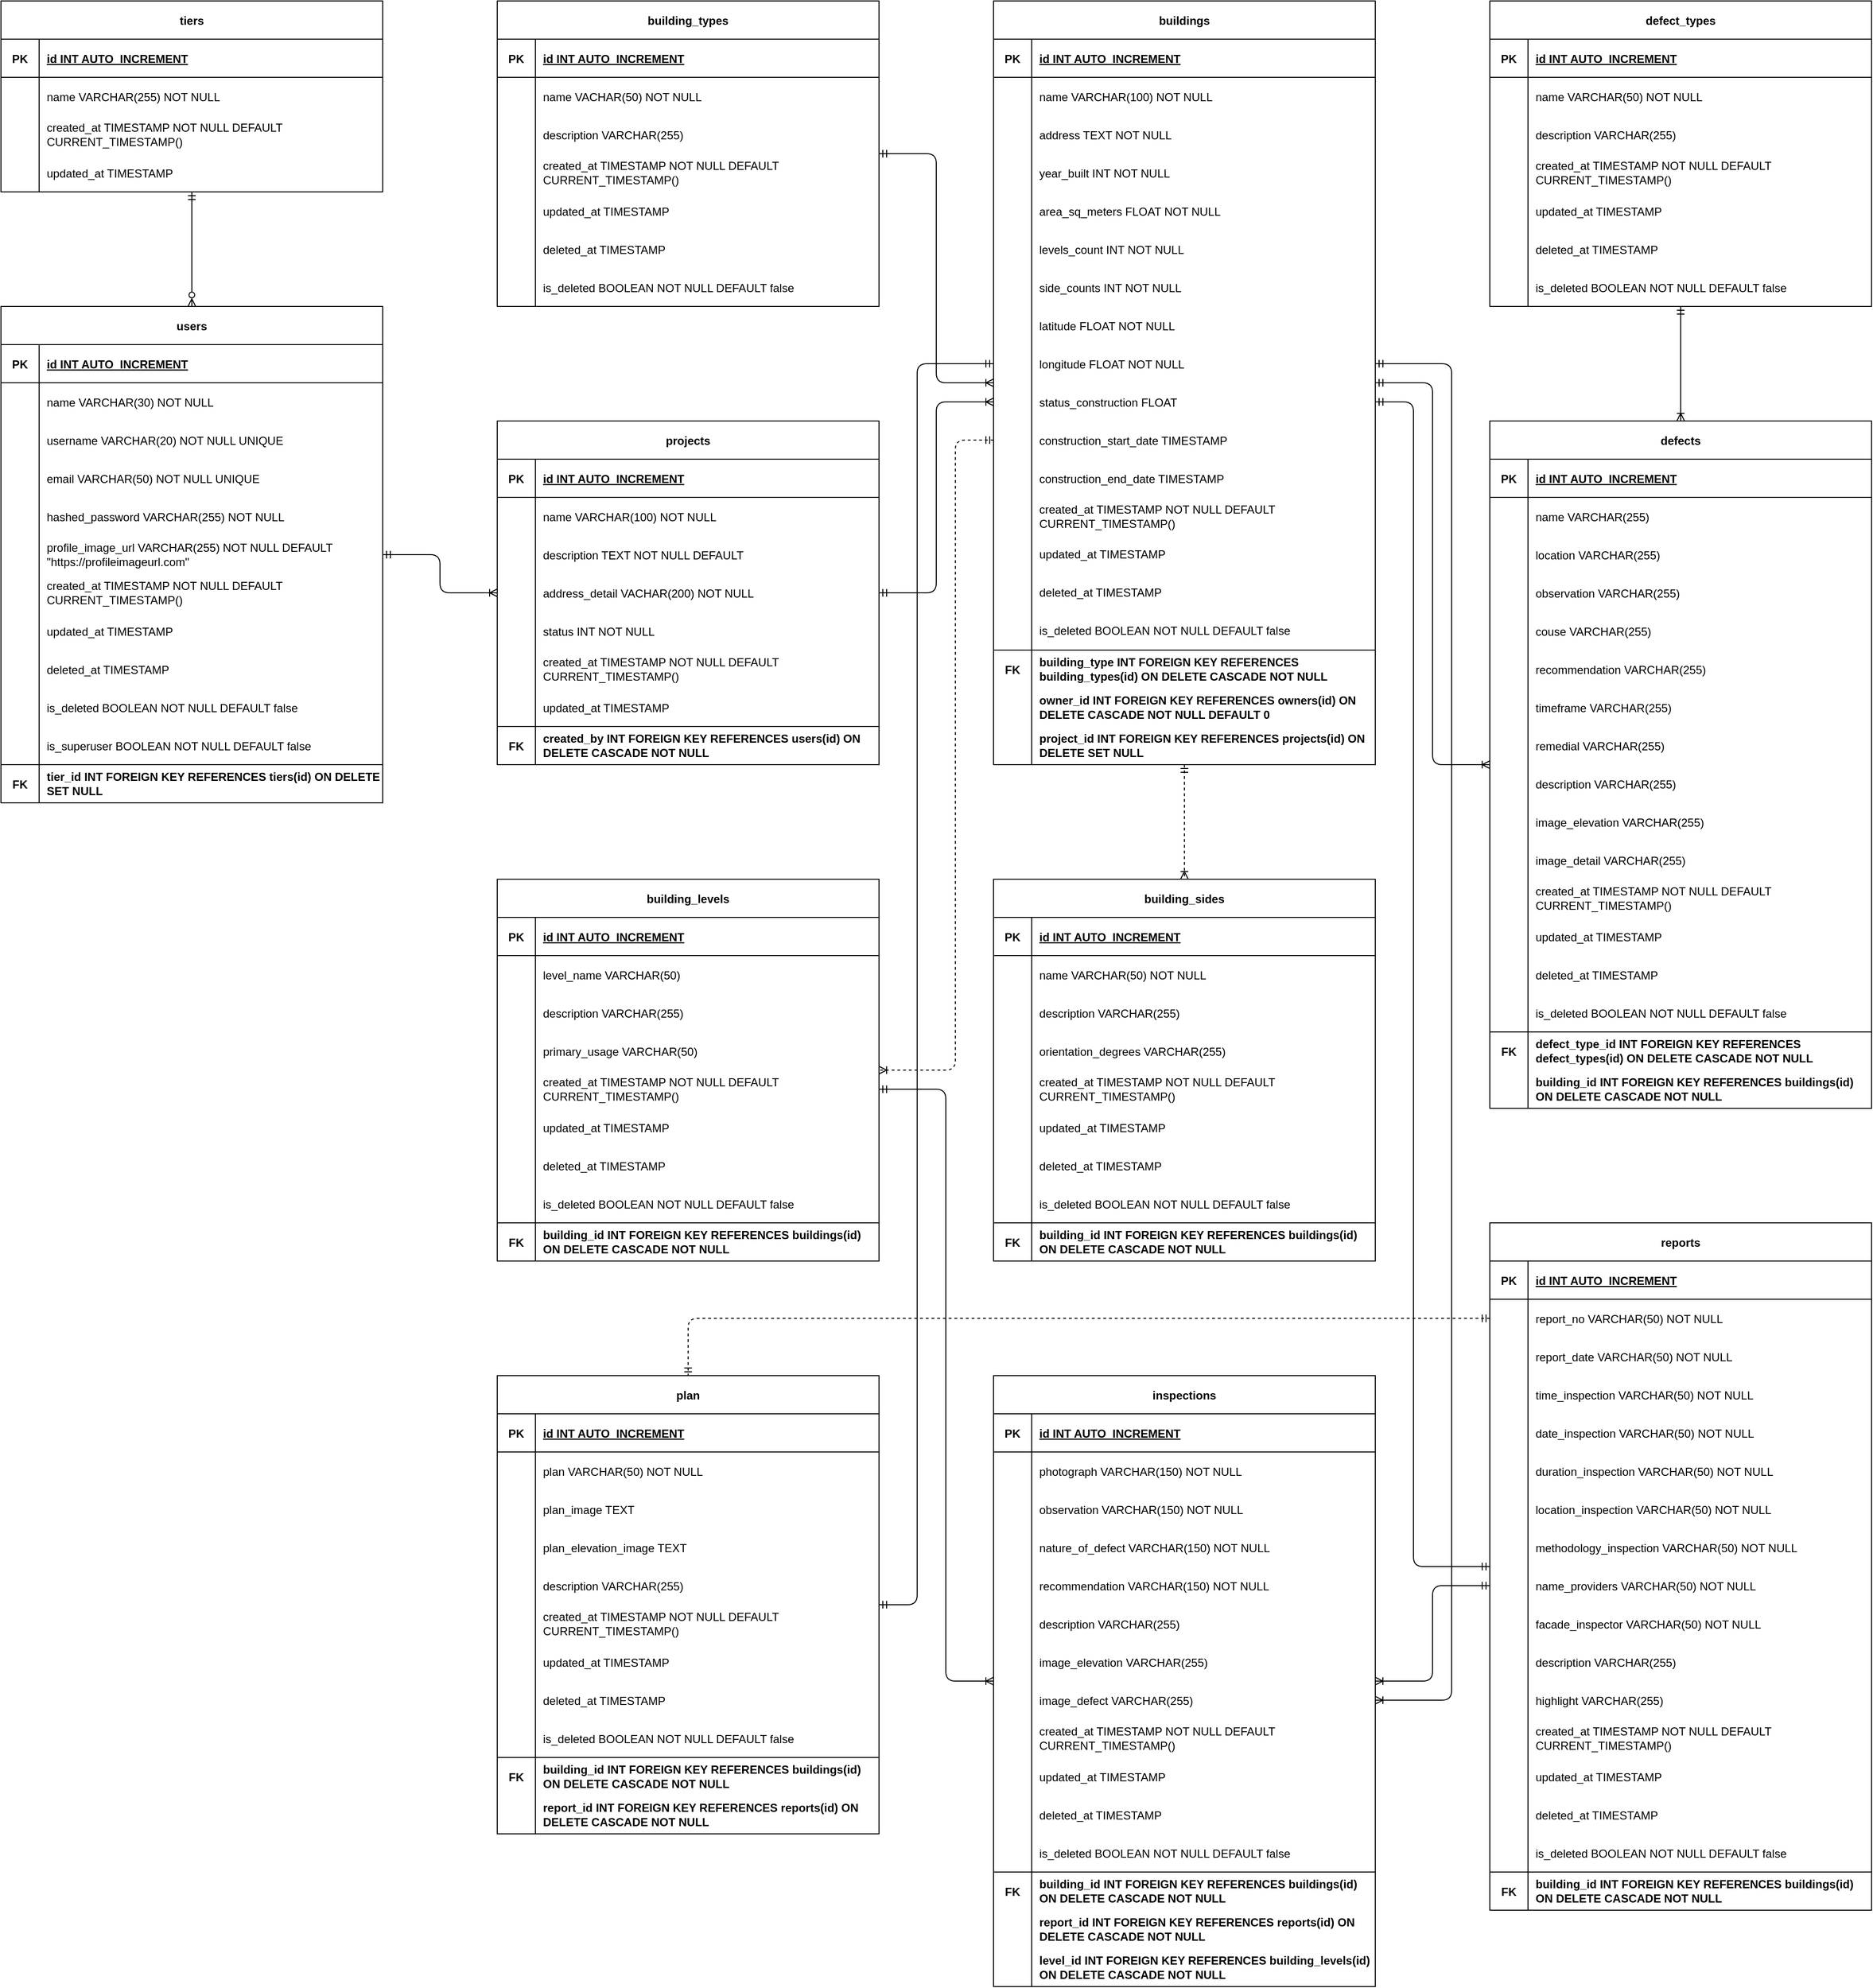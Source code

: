 <mxfile>
    <diagram id="loJmCsTn87N4wiFhfpc5" name="Page-1">
        <mxGraphModel dx="960" dy="1098" grid="1" gridSize="10" guides="1" tooltips="1" connect="1" arrows="1" fold="1" page="0" pageScale="1" pageWidth="850" pageHeight="1100" math="0" shadow="0">
            <root>
                <mxCell id="0"/>
                <mxCell id="1" parent="0"/>
                <mxCell id="78" style="edgeStyle=orthogonalEdgeStyle;html=1;startArrow=ERmandOne;startFill=0;endArrow=ERoneToMany;endFill=0;" parent="1" source="2" target="53" edge="1">
                    <mxGeometry relative="1" as="geometry"/>
                </mxCell>
                <mxCell id="2" value="users" style="shape=table;startSize=40;container=1;collapsible=1;childLayout=tableLayout;fixedRows=1;rowLines=0;fontStyle=1;align=center;resizeLast=1;" parent="1" vertex="1">
                    <mxGeometry x="200" y="-40" width="400" height="520" as="geometry"/>
                </mxCell>
                <mxCell id="3" value="" style="shape=tableRow;horizontal=0;startSize=0;swimlaneHead=0;swimlaneBody=0;fillColor=none;collapsible=0;dropTarget=0;points=[[0,0.5],[1,0.5]];portConstraint=eastwest;strokeColor=inherit;top=0;left=0;right=0;bottom=1;" parent="2" vertex="1">
                    <mxGeometry y="40" width="400" height="40" as="geometry"/>
                </mxCell>
                <mxCell id="4" value="PK" style="shape=partialRectangle;overflow=hidden;connectable=0;fillColor=none;strokeColor=inherit;top=0;left=0;bottom=0;right=0;fontStyle=1;" parent="3" vertex="1">
                    <mxGeometry width="40" height="40" as="geometry">
                        <mxRectangle width="40" height="40" as="alternateBounds"/>
                    </mxGeometry>
                </mxCell>
                <mxCell id="5" value="id INT AUTO_INCREMENT " style="shape=partialRectangle;overflow=hidden;connectable=0;fillColor=none;align=left;strokeColor=inherit;top=0;left=0;bottom=0;right=0;spacingLeft=6;fontStyle=5;" parent="3" vertex="1">
                    <mxGeometry x="40" width="360" height="40" as="geometry">
                        <mxRectangle width="360" height="40" as="alternateBounds"/>
                    </mxGeometry>
                </mxCell>
                <mxCell id="6" value="" style="shape=tableRow;horizontal=0;startSize=0;swimlaneHead=0;swimlaneBody=0;fillColor=none;collapsible=0;dropTarget=0;points=[[0,0.5],[1,0.5]];portConstraint=eastwest;strokeColor=inherit;top=0;left=0;right=0;bottom=0;" parent="2" vertex="1">
                    <mxGeometry y="80" width="400" height="40" as="geometry"/>
                </mxCell>
                <mxCell id="7" value="" style="shape=partialRectangle;overflow=hidden;connectable=0;fillColor=none;strokeColor=inherit;top=0;left=0;bottom=0;right=0;" parent="6" vertex="1">
                    <mxGeometry width="40" height="40" as="geometry">
                        <mxRectangle width="40" height="40" as="alternateBounds"/>
                    </mxGeometry>
                </mxCell>
                <mxCell id="8" value="name VARCHAR(30) NOT NULL" style="shape=partialRectangle;overflow=hidden;connectable=0;fillColor=none;align=left;strokeColor=inherit;top=0;left=0;bottom=0;right=0;spacingLeft=6;" parent="6" vertex="1">
                    <mxGeometry x="40" width="360" height="40" as="geometry">
                        <mxRectangle width="360" height="40" as="alternateBounds"/>
                    </mxGeometry>
                </mxCell>
                <mxCell id="9" value="" style="shape=tableRow;horizontal=0;startSize=0;swimlaneHead=0;swimlaneBody=0;fillColor=none;collapsible=0;dropTarget=0;points=[[0,0.5],[1,0.5]];portConstraint=eastwest;strokeColor=inherit;top=0;left=0;right=0;bottom=0;" parent="2" vertex="1">
                    <mxGeometry y="120" width="400" height="40" as="geometry"/>
                </mxCell>
                <mxCell id="10" value="" style="shape=partialRectangle;overflow=hidden;connectable=0;fillColor=none;strokeColor=inherit;top=0;left=0;bottom=0;right=0;" parent="9" vertex="1">
                    <mxGeometry width="40" height="40" as="geometry">
                        <mxRectangle width="40" height="40" as="alternateBounds"/>
                    </mxGeometry>
                </mxCell>
                <mxCell id="11" value="username VARCHAR(20) NOT NULL UNIQUE" style="shape=partialRectangle;overflow=hidden;connectable=0;fillColor=none;align=left;strokeColor=inherit;top=0;left=0;bottom=0;right=0;spacingLeft=6;" parent="9" vertex="1">
                    <mxGeometry x="40" width="360" height="40" as="geometry">
                        <mxRectangle width="360" height="40" as="alternateBounds"/>
                    </mxGeometry>
                </mxCell>
                <mxCell id="12" value="" style="shape=tableRow;horizontal=0;startSize=0;swimlaneHead=0;swimlaneBody=0;fillColor=none;collapsible=0;dropTarget=0;points=[[0,0.5],[1,0.5]];portConstraint=eastwest;strokeColor=inherit;top=0;left=0;right=0;bottom=0;" parent="2" vertex="1">
                    <mxGeometry y="160" width="400" height="40" as="geometry"/>
                </mxCell>
                <mxCell id="13" value="" style="shape=partialRectangle;overflow=hidden;connectable=0;fillColor=none;strokeColor=inherit;top=0;left=0;bottom=0;right=0;" parent="12" vertex="1">
                    <mxGeometry width="40" height="40" as="geometry">
                        <mxRectangle width="40" height="40" as="alternateBounds"/>
                    </mxGeometry>
                </mxCell>
                <mxCell id="14" value="email VARCHAR(50) NOT NULL UNIQUE" style="shape=partialRectangle;overflow=hidden;connectable=0;fillColor=none;align=left;strokeColor=inherit;top=0;left=0;bottom=0;right=0;spacingLeft=6;" parent="12" vertex="1">
                    <mxGeometry x="40" width="360" height="40" as="geometry">
                        <mxRectangle width="360" height="40" as="alternateBounds"/>
                    </mxGeometry>
                </mxCell>
                <mxCell id="15" value="" style="shape=tableRow;horizontal=0;startSize=0;swimlaneHead=0;swimlaneBody=0;fillColor=none;collapsible=0;dropTarget=0;points=[[0,0.5],[1,0.5]];portConstraint=eastwest;strokeColor=inherit;top=0;left=0;right=0;bottom=0;" parent="2" vertex="1">
                    <mxGeometry y="200" width="400" height="40" as="geometry"/>
                </mxCell>
                <mxCell id="16" value="" style="shape=partialRectangle;overflow=hidden;connectable=0;fillColor=none;strokeColor=inherit;top=0;left=0;bottom=0;right=0;" parent="15" vertex="1">
                    <mxGeometry width="40" height="40" as="geometry">
                        <mxRectangle width="40" height="40" as="alternateBounds"/>
                    </mxGeometry>
                </mxCell>
                <mxCell id="17" value="hashed_password VARCHAR(255) NOT NULL" style="shape=partialRectangle;overflow=hidden;connectable=0;fillColor=none;align=left;strokeColor=inherit;top=0;left=0;bottom=0;right=0;spacingLeft=6;" parent="15" vertex="1">
                    <mxGeometry x="40" width="360" height="40" as="geometry">
                        <mxRectangle width="360" height="40" as="alternateBounds"/>
                    </mxGeometry>
                </mxCell>
                <mxCell id="18" value="" style="shape=tableRow;horizontal=0;startSize=0;swimlaneHead=0;swimlaneBody=0;fillColor=none;collapsible=0;dropTarget=0;points=[[0,0.5],[1,0.5]];portConstraint=eastwest;strokeColor=inherit;top=0;left=0;right=0;bottom=0;" parent="2" vertex="1">
                    <mxGeometry y="240" width="400" height="40" as="geometry"/>
                </mxCell>
                <mxCell id="19" value="" style="shape=partialRectangle;overflow=hidden;connectable=0;fillColor=none;strokeColor=inherit;top=0;left=0;bottom=0;right=0;" parent="18" vertex="1">
                    <mxGeometry width="40" height="40" as="geometry">
                        <mxRectangle width="40" height="40" as="alternateBounds"/>
                    </mxGeometry>
                </mxCell>
                <mxCell id="20" value="profile_image_url VARCHAR(255) NOT NULL DEFAULT &quot;https://profileimageurl.com&quot;" style="shape=partialRectangle;overflow=hidden;connectable=0;fillColor=none;align=left;strokeColor=inherit;top=0;left=0;bottom=0;right=0;spacingLeft=6;whiteSpace=wrap;" parent="18" vertex="1">
                    <mxGeometry x="40" width="360" height="40" as="geometry">
                        <mxRectangle width="360" height="40" as="alternateBounds"/>
                    </mxGeometry>
                </mxCell>
                <mxCell id="21" value="" style="shape=tableRow;horizontal=0;startSize=0;swimlaneHead=0;swimlaneBody=0;fillColor=none;collapsible=0;dropTarget=0;points=[[0,0.5],[1,0.5]];portConstraint=eastwest;strokeColor=inherit;top=0;left=0;right=0;bottom=0;" parent="2" vertex="1">
                    <mxGeometry y="280" width="400" height="40" as="geometry"/>
                </mxCell>
                <mxCell id="22" value="" style="shape=partialRectangle;overflow=hidden;connectable=0;fillColor=none;strokeColor=inherit;top=0;left=0;bottom=0;right=0;" parent="21" vertex="1">
                    <mxGeometry width="40" height="40" as="geometry">
                        <mxRectangle width="40" height="40" as="alternateBounds"/>
                    </mxGeometry>
                </mxCell>
                <mxCell id="23" value="created_at TIMESTAMP NOT NULL DEFAULT CURRENT_TIMESTAMP()" style="shape=partialRectangle;overflow=hidden;connectable=0;fillColor=none;align=left;strokeColor=inherit;top=0;left=0;bottom=0;right=0;spacingLeft=6;whiteSpace=wrap;" parent="21" vertex="1">
                    <mxGeometry x="40" width="360" height="40" as="geometry">
                        <mxRectangle width="360" height="40" as="alternateBounds"/>
                    </mxGeometry>
                </mxCell>
                <mxCell id="24" value="" style="shape=tableRow;horizontal=0;startSize=0;swimlaneHead=0;swimlaneBody=0;fillColor=none;collapsible=0;dropTarget=0;points=[[0,0.5],[1,0.5]];portConstraint=eastwest;strokeColor=inherit;top=0;left=0;right=0;bottom=0;" parent="2" vertex="1">
                    <mxGeometry y="320" width="400" height="40" as="geometry"/>
                </mxCell>
                <mxCell id="25" value="" style="shape=partialRectangle;overflow=hidden;connectable=0;fillColor=none;strokeColor=inherit;top=0;left=0;bottom=0;right=0;" parent="24" vertex="1">
                    <mxGeometry width="40" height="40" as="geometry">
                        <mxRectangle width="40" height="40" as="alternateBounds"/>
                    </mxGeometry>
                </mxCell>
                <mxCell id="26" value="updated_at TIMESTAMP" style="shape=partialRectangle;overflow=hidden;connectable=0;fillColor=none;align=left;strokeColor=inherit;top=0;left=0;bottom=0;right=0;spacingLeft=6;" parent="24" vertex="1">
                    <mxGeometry x="40" width="360" height="40" as="geometry">
                        <mxRectangle width="360" height="40" as="alternateBounds"/>
                    </mxGeometry>
                </mxCell>
                <mxCell id="27" value="" style="shape=tableRow;horizontal=0;startSize=0;swimlaneHead=0;swimlaneBody=0;fillColor=none;collapsible=0;dropTarget=0;points=[[0,0.5],[1,0.5]];portConstraint=eastwest;strokeColor=inherit;top=0;left=0;right=0;bottom=0;" parent="2" vertex="1">
                    <mxGeometry y="360" width="400" height="40" as="geometry"/>
                </mxCell>
                <mxCell id="28" value="" style="shape=partialRectangle;overflow=hidden;connectable=0;fillColor=none;strokeColor=inherit;top=0;left=0;bottom=0;right=0;" parent="27" vertex="1">
                    <mxGeometry width="40" height="40" as="geometry">
                        <mxRectangle width="40" height="40" as="alternateBounds"/>
                    </mxGeometry>
                </mxCell>
                <mxCell id="29" value="deleted_at TIMESTAMP" style="shape=partialRectangle;overflow=hidden;connectable=0;fillColor=none;align=left;strokeColor=inherit;top=0;left=0;bottom=0;right=0;spacingLeft=6;" parent="27" vertex="1">
                    <mxGeometry x="40" width="360" height="40" as="geometry">
                        <mxRectangle width="360" height="40" as="alternateBounds"/>
                    </mxGeometry>
                </mxCell>
                <mxCell id="30" value="" style="shape=tableRow;horizontal=0;startSize=0;swimlaneHead=0;swimlaneBody=0;fillColor=none;collapsible=0;dropTarget=0;points=[[0,0.5],[1,0.5]];portConstraint=eastwest;strokeColor=inherit;top=0;left=0;right=0;bottom=0;" parent="2" vertex="1">
                    <mxGeometry y="400" width="400" height="40" as="geometry"/>
                </mxCell>
                <mxCell id="31" value="" style="shape=partialRectangle;overflow=hidden;connectable=0;fillColor=none;strokeColor=inherit;top=0;left=0;bottom=0;right=0;" parent="30" vertex="1">
                    <mxGeometry width="40" height="40" as="geometry">
                        <mxRectangle width="40" height="40" as="alternateBounds"/>
                    </mxGeometry>
                </mxCell>
                <mxCell id="32" value="is_deleted BOOLEAN NOT NULL DEFAULT false" style="shape=partialRectangle;overflow=hidden;connectable=0;fillColor=none;align=left;strokeColor=inherit;top=0;left=0;bottom=0;right=0;spacingLeft=6;" parent="30" vertex="1">
                    <mxGeometry x="40" width="360" height="40" as="geometry">
                        <mxRectangle width="360" height="40" as="alternateBounds"/>
                    </mxGeometry>
                </mxCell>
                <mxCell id="33" value="" style="shape=tableRow;horizontal=0;startSize=0;swimlaneHead=0;swimlaneBody=0;fillColor=none;collapsible=0;dropTarget=0;points=[[0,0.5],[1,0.5]];portConstraint=eastwest;strokeColor=inherit;top=0;left=0;right=0;bottom=0;" parent="2" vertex="1">
                    <mxGeometry y="440" width="400" height="40" as="geometry"/>
                </mxCell>
                <mxCell id="34" value="" style="shape=partialRectangle;overflow=hidden;connectable=0;fillColor=none;strokeColor=inherit;top=0;left=0;bottom=1;right=0;" parent="33" vertex="1">
                    <mxGeometry width="40" height="40" as="geometry">
                        <mxRectangle width="40" height="40" as="alternateBounds"/>
                    </mxGeometry>
                </mxCell>
                <mxCell id="35" value="is_superuser BOOLEAN NOT NULL DEFAULT false" style="shape=partialRectangle;overflow=hidden;connectable=0;fillColor=none;align=left;strokeColor=inherit;top=0;left=0;bottom=1;right=0;spacingLeft=6;" parent="33" vertex="1">
                    <mxGeometry x="40" width="360" height="40" as="geometry">
                        <mxRectangle width="360" height="40" as="alternateBounds"/>
                    </mxGeometry>
                </mxCell>
                <mxCell id="36" value="" style="shape=tableRow;horizontal=0;startSize=0;swimlaneHead=0;swimlaneBody=0;fillColor=none;collapsible=0;dropTarget=0;points=[[0,0.5],[1,0.5]];portConstraint=eastwest;strokeColor=inherit;top=0;left=0;right=0;bottom=0;" parent="2" vertex="1">
                    <mxGeometry y="480" width="400" height="40" as="geometry"/>
                </mxCell>
                <mxCell id="37" value="FK" style="shape=partialRectangle;overflow=hidden;connectable=0;fillColor=none;strokeColor=inherit;top=0;left=0;bottom=0;right=0;fontStyle=1" parent="36" vertex="1">
                    <mxGeometry width="40" height="40" as="geometry">
                        <mxRectangle width="40" height="40" as="alternateBounds"/>
                    </mxGeometry>
                </mxCell>
                <mxCell id="38" value="tier_id INT FOREIGN KEY REFERENCES tiers(id) ON DELETE SET NULL" style="shape=partialRectangle;overflow=hidden;connectable=0;fillColor=none;align=left;strokeColor=inherit;top=0;left=0;bottom=0;right=0;spacingLeft=6;fontStyle=1;whiteSpace=wrap;" parent="36" vertex="1">
                    <mxGeometry x="40" width="360" height="40" as="geometry">
                        <mxRectangle width="360" height="40" as="alternateBounds"/>
                    </mxGeometry>
                </mxCell>
                <mxCell id="52" style="edgeStyle=none;html=1;startArrow=ERmandOne;startFill=0;endArrow=ERzeroToMany;endFill=0;" parent="1" source="39" target="2" edge="1">
                    <mxGeometry relative="1" as="geometry"/>
                </mxCell>
                <mxCell id="39" value="tiers" style="shape=table;startSize=40;container=1;collapsible=1;childLayout=tableLayout;fixedRows=1;rowLines=0;fontStyle=1;align=center;resizeLast=1;" parent="1" vertex="1">
                    <mxGeometry x="200" y="-360" width="400" height="200" as="geometry"/>
                </mxCell>
                <mxCell id="40" value="" style="shape=tableRow;horizontal=0;startSize=0;swimlaneHead=0;swimlaneBody=0;fillColor=none;collapsible=0;dropTarget=0;points=[[0,0.5],[1,0.5]];portConstraint=eastwest;strokeColor=inherit;top=0;left=0;right=0;bottom=1;" parent="39" vertex="1">
                    <mxGeometry y="40" width="400" height="40" as="geometry"/>
                </mxCell>
                <mxCell id="41" value="PK" style="shape=partialRectangle;overflow=hidden;connectable=0;fillColor=none;strokeColor=inherit;top=0;left=0;bottom=0;right=0;fontStyle=1;" parent="40" vertex="1">
                    <mxGeometry width="40" height="40" as="geometry">
                        <mxRectangle width="40" height="40" as="alternateBounds"/>
                    </mxGeometry>
                </mxCell>
                <mxCell id="42" value="id INT AUTO_INCREMENT " style="shape=partialRectangle;overflow=hidden;connectable=0;fillColor=none;align=left;strokeColor=inherit;top=0;left=0;bottom=0;right=0;spacingLeft=6;fontStyle=5;" parent="40" vertex="1">
                    <mxGeometry x="40" width="360" height="40" as="geometry">
                        <mxRectangle width="360" height="40" as="alternateBounds"/>
                    </mxGeometry>
                </mxCell>
                <mxCell id="43" value="" style="shape=tableRow;horizontal=0;startSize=0;swimlaneHead=0;swimlaneBody=0;fillColor=none;collapsible=0;dropTarget=0;points=[[0,0.5],[1,0.5]];portConstraint=eastwest;strokeColor=inherit;top=0;left=0;right=0;bottom=0;" parent="39" vertex="1">
                    <mxGeometry y="80" width="400" height="40" as="geometry"/>
                </mxCell>
                <mxCell id="44" value="" style="shape=partialRectangle;overflow=hidden;connectable=0;fillColor=none;strokeColor=inherit;top=0;left=0;bottom=0;right=0;" parent="43" vertex="1">
                    <mxGeometry width="40" height="40" as="geometry">
                        <mxRectangle width="40" height="40" as="alternateBounds"/>
                    </mxGeometry>
                </mxCell>
                <mxCell id="45" value="name VARCHAR(255) NOT NULL" style="shape=partialRectangle;overflow=hidden;connectable=0;fillColor=none;align=left;strokeColor=inherit;top=0;left=0;bottom=0;right=0;spacingLeft=6;" parent="43" vertex="1">
                    <mxGeometry x="40" width="360" height="40" as="geometry">
                        <mxRectangle width="360" height="40" as="alternateBounds"/>
                    </mxGeometry>
                </mxCell>
                <mxCell id="46" value="" style="shape=tableRow;horizontal=0;startSize=0;swimlaneHead=0;swimlaneBody=0;fillColor=none;collapsible=0;dropTarget=0;points=[[0,0.5],[1,0.5]];portConstraint=eastwest;strokeColor=inherit;top=0;left=0;right=0;bottom=0;" parent="39" vertex="1">
                    <mxGeometry y="120" width="400" height="40" as="geometry"/>
                </mxCell>
                <mxCell id="47" value="" style="shape=partialRectangle;overflow=hidden;connectable=0;fillColor=none;strokeColor=inherit;top=0;left=0;bottom=0;right=0;" parent="46" vertex="1">
                    <mxGeometry width="40" height="40" as="geometry">
                        <mxRectangle width="40" height="40" as="alternateBounds"/>
                    </mxGeometry>
                </mxCell>
                <mxCell id="48" value="created_at TIMESTAMP NOT NULL DEFAULT CURRENT_TIMESTAMP()" style="shape=partialRectangle;overflow=hidden;connectable=0;fillColor=none;align=left;strokeColor=inherit;top=0;left=0;bottom=0;right=0;spacingLeft=6;whiteSpace=wrap;" parent="46" vertex="1">
                    <mxGeometry x="40" width="360" height="40" as="geometry">
                        <mxRectangle width="360" height="40" as="alternateBounds"/>
                    </mxGeometry>
                </mxCell>
                <mxCell id="49" value="" style="shape=tableRow;horizontal=0;startSize=0;swimlaneHead=0;swimlaneBody=0;fillColor=none;collapsible=0;dropTarget=0;points=[[0,0.5],[1,0.5]];portConstraint=eastwest;strokeColor=inherit;top=0;left=0;right=0;bottom=0;" parent="39" vertex="1">
                    <mxGeometry y="160" width="400" height="40" as="geometry"/>
                </mxCell>
                <mxCell id="50" value="" style="shape=partialRectangle;overflow=hidden;connectable=0;fillColor=none;strokeColor=inherit;top=0;left=0;bottom=0;right=0;" parent="49" vertex="1">
                    <mxGeometry width="40" height="40" as="geometry">
                        <mxRectangle width="40" height="40" as="alternateBounds"/>
                    </mxGeometry>
                </mxCell>
                <mxCell id="51" value="updated_at TIMESTAMP" style="shape=partialRectangle;overflow=hidden;connectable=0;fillColor=none;align=left;strokeColor=inherit;top=0;left=0;bottom=0;right=0;spacingLeft=6;" parent="49" vertex="1">
                    <mxGeometry x="40" width="360" height="40" as="geometry">
                        <mxRectangle width="360" height="40" as="alternateBounds"/>
                    </mxGeometry>
                </mxCell>
                <mxCell id="160" style="edgeStyle=orthogonalEdgeStyle;html=1;startArrow=ERmandOne;startFill=0;endArrow=ERoneToMany;endFill=0;" parent="1" source="53" target="101" edge="1">
                    <mxGeometry relative="1" as="geometry">
                        <Array as="points">
                            <mxPoint x="1180" y="260"/>
                            <mxPoint x="1180" y="60"/>
                        </Array>
                    </mxGeometry>
                </mxCell>
                <mxCell id="53" value="projects" style="shape=table;startSize=40;container=1;collapsible=1;childLayout=tableLayout;fixedRows=1;rowLines=0;fontStyle=1;align=center;resizeLast=1;" parent="1" vertex="1">
                    <mxGeometry x="720" y="80" width="400" height="360" as="geometry"/>
                </mxCell>
                <mxCell id="54" value="" style="shape=tableRow;horizontal=0;startSize=0;swimlaneHead=0;swimlaneBody=0;fillColor=none;collapsible=0;dropTarget=0;points=[[0,0.5],[1,0.5]];portConstraint=eastwest;strokeColor=inherit;top=0;left=0;right=0;bottom=1;" parent="53" vertex="1">
                    <mxGeometry y="40" width="400" height="40" as="geometry"/>
                </mxCell>
                <mxCell id="55" value="PK" style="shape=partialRectangle;overflow=hidden;connectable=0;fillColor=none;strokeColor=inherit;top=0;left=0;bottom=0;right=0;fontStyle=1;" parent="54" vertex="1">
                    <mxGeometry width="40" height="40" as="geometry">
                        <mxRectangle width="40" height="40" as="alternateBounds"/>
                    </mxGeometry>
                </mxCell>
                <mxCell id="56" value="id INT AUTO_INCREMENT " style="shape=partialRectangle;overflow=hidden;connectable=0;fillColor=none;align=left;strokeColor=inherit;top=0;left=0;bottom=0;right=0;spacingLeft=6;fontStyle=5;" parent="54" vertex="1">
                    <mxGeometry x="40" width="360" height="40" as="geometry">
                        <mxRectangle width="360" height="40" as="alternateBounds"/>
                    </mxGeometry>
                </mxCell>
                <mxCell id="57" value="" style="shape=tableRow;horizontal=0;startSize=0;swimlaneHead=0;swimlaneBody=0;fillColor=none;collapsible=0;dropTarget=0;points=[[0,0.5],[1,0.5]];portConstraint=eastwest;strokeColor=inherit;top=0;left=0;right=0;bottom=0;" parent="53" vertex="1">
                    <mxGeometry y="80" width="400" height="40" as="geometry"/>
                </mxCell>
                <mxCell id="58" value="" style="shape=partialRectangle;overflow=hidden;connectable=0;fillColor=none;strokeColor=inherit;top=0;left=0;bottom=0;right=0;" parent="57" vertex="1">
                    <mxGeometry width="40" height="40" as="geometry">
                        <mxRectangle width="40" height="40" as="alternateBounds"/>
                    </mxGeometry>
                </mxCell>
                <mxCell id="59" value="name VARCHAR(100) NOT NULL" style="shape=partialRectangle;overflow=hidden;connectable=0;fillColor=none;align=left;strokeColor=inherit;top=0;left=0;bottom=0;right=0;spacingLeft=6;" parent="57" vertex="1">
                    <mxGeometry x="40" width="360" height="40" as="geometry">
                        <mxRectangle width="360" height="40" as="alternateBounds"/>
                    </mxGeometry>
                </mxCell>
                <mxCell id="60" value="" style="shape=tableRow;horizontal=0;startSize=0;swimlaneHead=0;swimlaneBody=0;fillColor=none;collapsible=0;dropTarget=0;points=[[0,0.5],[1,0.5]];portConstraint=eastwest;strokeColor=inherit;top=0;left=0;right=0;bottom=0;" parent="53" vertex="1">
                    <mxGeometry y="120" width="400" height="40" as="geometry"/>
                </mxCell>
                <mxCell id="61" value="" style="shape=partialRectangle;overflow=hidden;connectable=0;fillColor=none;strokeColor=inherit;top=0;left=0;bottom=0;right=0;" parent="60" vertex="1">
                    <mxGeometry width="40" height="40" as="geometry">
                        <mxRectangle width="40" height="40" as="alternateBounds"/>
                    </mxGeometry>
                </mxCell>
                <mxCell id="62" value="description TEXT NOT NULL DEFAULT" style="shape=partialRectangle;overflow=hidden;connectable=0;fillColor=none;align=left;strokeColor=inherit;top=0;left=0;bottom=0;right=0;spacingLeft=6;" parent="60" vertex="1">
                    <mxGeometry x="40" width="360" height="40" as="geometry">
                        <mxRectangle width="360" height="40" as="alternateBounds"/>
                    </mxGeometry>
                </mxCell>
                <mxCell id="63" value="" style="shape=tableRow;horizontal=0;startSize=0;swimlaneHead=0;swimlaneBody=0;fillColor=none;collapsible=0;dropTarget=0;points=[[0,0.5],[1,0.5]];portConstraint=eastwest;strokeColor=inherit;top=0;left=0;right=0;bottom=0;" parent="53" vertex="1">
                    <mxGeometry y="160" width="400" height="40" as="geometry"/>
                </mxCell>
                <mxCell id="64" value="" style="shape=partialRectangle;overflow=hidden;connectable=0;fillColor=none;strokeColor=inherit;top=0;left=0;bottom=0;right=0;" parent="63" vertex="1">
                    <mxGeometry width="40" height="40" as="geometry">
                        <mxRectangle width="40" height="40" as="alternateBounds"/>
                    </mxGeometry>
                </mxCell>
                <mxCell id="65" value="address_detail VACHAR(200) NOT NULL" style="shape=partialRectangle;overflow=hidden;connectable=0;fillColor=none;align=left;strokeColor=inherit;top=0;left=0;bottom=0;right=0;spacingLeft=6;" parent="63" vertex="1">
                    <mxGeometry x="40" width="360" height="40" as="geometry">
                        <mxRectangle width="360" height="40" as="alternateBounds"/>
                    </mxGeometry>
                </mxCell>
                <mxCell id="66" value="" style="shape=tableRow;horizontal=0;startSize=0;swimlaneHead=0;swimlaneBody=0;fillColor=none;collapsible=0;dropTarget=0;points=[[0,0.5],[1,0.5]];portConstraint=eastwest;strokeColor=inherit;top=0;left=0;right=0;bottom=0;" parent="53" vertex="1">
                    <mxGeometry y="200" width="400" height="40" as="geometry"/>
                </mxCell>
                <mxCell id="67" value="" style="shape=partialRectangle;overflow=hidden;connectable=0;fillColor=none;strokeColor=inherit;top=0;left=0;bottom=0;right=0;" parent="66" vertex="1">
                    <mxGeometry width="40" height="40" as="geometry">
                        <mxRectangle width="40" height="40" as="alternateBounds"/>
                    </mxGeometry>
                </mxCell>
                <mxCell id="68" value="status INT NOT NULL" style="shape=partialRectangle;overflow=hidden;connectable=0;fillColor=none;align=left;strokeColor=inherit;top=0;left=0;bottom=0;right=0;spacingLeft=6;" parent="66" vertex="1">
                    <mxGeometry x="40" width="360" height="40" as="geometry">
                        <mxRectangle width="360" height="40" as="alternateBounds"/>
                    </mxGeometry>
                </mxCell>
                <mxCell id="69" value="" style="shape=tableRow;horizontal=0;startSize=0;swimlaneHead=0;swimlaneBody=0;fillColor=none;collapsible=0;dropTarget=0;points=[[0,0.5],[1,0.5]];portConstraint=eastwest;strokeColor=inherit;top=0;left=0;right=0;bottom=0;" parent="53" vertex="1">
                    <mxGeometry y="240" width="400" height="40" as="geometry"/>
                </mxCell>
                <mxCell id="70" value="" style="shape=partialRectangle;overflow=hidden;connectable=0;fillColor=none;strokeColor=inherit;top=0;left=0;bottom=0;right=0;" parent="69" vertex="1">
                    <mxGeometry width="40" height="40" as="geometry">
                        <mxRectangle width="40" height="40" as="alternateBounds"/>
                    </mxGeometry>
                </mxCell>
                <mxCell id="71" value="created_at TIMESTAMP NOT NULL DEFAULT CURRENT_TIMESTAMP()" style="shape=partialRectangle;overflow=hidden;connectable=0;fillColor=none;align=left;strokeColor=inherit;top=0;left=0;bottom=0;right=0;spacingLeft=6;whiteSpace=wrap;" parent="69" vertex="1">
                    <mxGeometry x="40" width="360" height="40" as="geometry">
                        <mxRectangle width="360" height="40" as="alternateBounds"/>
                    </mxGeometry>
                </mxCell>
                <mxCell id="72" value="" style="shape=tableRow;horizontal=0;startSize=0;swimlaneHead=0;swimlaneBody=0;fillColor=none;collapsible=0;dropTarget=0;points=[[0,0.5],[1,0.5]];portConstraint=eastwest;strokeColor=inherit;top=0;left=0;right=0;bottom=0;" parent="53" vertex="1">
                    <mxGeometry y="280" width="400" height="40" as="geometry"/>
                </mxCell>
                <mxCell id="73" value="" style="shape=partialRectangle;overflow=hidden;connectable=0;fillColor=none;strokeColor=inherit;top=0;left=0;bottom=1;right=0;" parent="72" vertex="1">
                    <mxGeometry width="40" height="40" as="geometry">
                        <mxRectangle width="40" height="40" as="alternateBounds"/>
                    </mxGeometry>
                </mxCell>
                <mxCell id="74" value="updated_at TIMESTAMP" style="shape=partialRectangle;overflow=hidden;connectable=0;fillColor=none;align=left;strokeColor=inherit;top=0;left=0;bottom=1;right=0;spacingLeft=6;" parent="72" vertex="1">
                    <mxGeometry x="40" width="360" height="40" as="geometry">
                        <mxRectangle width="360" height="40" as="alternateBounds"/>
                    </mxGeometry>
                </mxCell>
                <mxCell id="75" value="" style="shape=tableRow;horizontal=0;startSize=0;swimlaneHead=0;swimlaneBody=0;fillColor=none;collapsible=0;dropTarget=0;points=[[0,0.5],[1,0.5]];portConstraint=eastwest;strokeColor=inherit;top=0;left=0;right=0;bottom=0;" parent="53" vertex="1">
                    <mxGeometry y="320" width="400" height="40" as="geometry"/>
                </mxCell>
                <mxCell id="76" value="FK" style="shape=partialRectangle;overflow=hidden;connectable=0;fillColor=none;strokeColor=inherit;top=0;left=0;bottom=0;right=0;fontStyle=1" parent="75" vertex="1">
                    <mxGeometry width="40" height="40" as="geometry">
                        <mxRectangle width="40" height="40" as="alternateBounds"/>
                    </mxGeometry>
                </mxCell>
                <mxCell id="77" value="created_by INT FOREIGN KEY REFERENCES users(id) ON DELETE CASCADE NOT NULL" style="shape=partialRectangle;overflow=hidden;connectable=0;fillColor=none;align=left;strokeColor=inherit;top=0;left=0;bottom=0;right=0;spacingLeft=6;whiteSpace=wrap;fontStyle=1" parent="75" vertex="1">
                    <mxGeometry x="40" width="360" height="40" as="geometry">
                        <mxRectangle width="360" height="40" as="alternateBounds"/>
                    </mxGeometry>
                </mxCell>
                <mxCell id="159" style="edgeStyle=orthogonalEdgeStyle;html=1;startArrow=ERmandOne;startFill=0;endArrow=ERoneToMany;endFill=0;" parent="1" source="79" target="101" edge="1">
                    <mxGeometry relative="1" as="geometry"/>
                </mxCell>
                <mxCell id="79" value="building_types" style="shape=table;startSize=40;container=1;collapsible=1;childLayout=tableLayout;fixedRows=1;rowLines=0;fontStyle=1;align=center;resizeLast=1;" parent="1" vertex="1">
                    <mxGeometry x="720" y="-360" width="400" height="320" as="geometry"/>
                </mxCell>
                <mxCell id="80" value="" style="shape=tableRow;horizontal=0;startSize=0;swimlaneHead=0;swimlaneBody=0;fillColor=none;collapsible=0;dropTarget=0;points=[[0,0.5],[1,0.5]];portConstraint=eastwest;strokeColor=inherit;top=0;left=0;right=0;bottom=1;" parent="79" vertex="1">
                    <mxGeometry y="40" width="400" height="40" as="geometry"/>
                </mxCell>
                <mxCell id="81" value="PK" style="shape=partialRectangle;overflow=hidden;connectable=0;fillColor=none;strokeColor=inherit;top=0;left=0;bottom=0;right=0;fontStyle=1;" parent="80" vertex="1">
                    <mxGeometry width="40" height="40" as="geometry">
                        <mxRectangle width="40" height="40" as="alternateBounds"/>
                    </mxGeometry>
                </mxCell>
                <mxCell id="82" value="id INT AUTO_INCREMENT " style="shape=partialRectangle;overflow=hidden;connectable=0;fillColor=none;align=left;strokeColor=inherit;top=0;left=0;bottom=0;right=0;spacingLeft=6;fontStyle=5;" parent="80" vertex="1">
                    <mxGeometry x="40" width="360" height="40" as="geometry">
                        <mxRectangle width="360" height="40" as="alternateBounds"/>
                    </mxGeometry>
                </mxCell>
                <mxCell id="83" value="" style="shape=tableRow;horizontal=0;startSize=0;swimlaneHead=0;swimlaneBody=0;fillColor=none;collapsible=0;dropTarget=0;points=[[0,0.5],[1,0.5]];portConstraint=eastwest;strokeColor=inherit;top=0;left=0;right=0;bottom=0;" parent="79" vertex="1">
                    <mxGeometry y="80" width="400" height="40" as="geometry"/>
                </mxCell>
                <mxCell id="84" value="" style="shape=partialRectangle;overflow=hidden;connectable=0;fillColor=none;strokeColor=inherit;top=0;left=0;bottom=0;right=0;" parent="83" vertex="1">
                    <mxGeometry width="40" height="40" as="geometry">
                        <mxRectangle width="40" height="40" as="alternateBounds"/>
                    </mxGeometry>
                </mxCell>
                <mxCell id="85" value="name VACHAR(50) NOT NULL" style="shape=partialRectangle;overflow=hidden;connectable=0;fillColor=none;align=left;strokeColor=inherit;top=0;left=0;bottom=0;right=0;spacingLeft=6;" parent="83" vertex="1">
                    <mxGeometry x="40" width="360" height="40" as="geometry">
                        <mxRectangle width="360" height="40" as="alternateBounds"/>
                    </mxGeometry>
                </mxCell>
                <mxCell id="86" value="" style="shape=tableRow;horizontal=0;startSize=0;swimlaneHead=0;swimlaneBody=0;fillColor=none;collapsible=0;dropTarget=0;points=[[0,0.5],[1,0.5]];portConstraint=eastwest;strokeColor=inherit;top=0;left=0;right=0;bottom=0;" parent="79" vertex="1">
                    <mxGeometry y="120" width="400" height="40" as="geometry"/>
                </mxCell>
                <mxCell id="87" value="" style="shape=partialRectangle;overflow=hidden;connectable=0;fillColor=none;strokeColor=inherit;top=0;left=0;bottom=0;right=0;" parent="86" vertex="1">
                    <mxGeometry width="40" height="40" as="geometry">
                        <mxRectangle width="40" height="40" as="alternateBounds"/>
                    </mxGeometry>
                </mxCell>
                <mxCell id="88" value="description VARCHAR(255)" style="shape=partialRectangle;overflow=hidden;connectable=0;fillColor=none;align=left;strokeColor=inherit;top=0;left=0;bottom=0;right=0;spacingLeft=6;" parent="86" vertex="1">
                    <mxGeometry x="40" width="360" height="40" as="geometry">
                        <mxRectangle width="360" height="40" as="alternateBounds"/>
                    </mxGeometry>
                </mxCell>
                <mxCell id="89" value="" style="shape=tableRow;horizontal=0;startSize=0;swimlaneHead=0;swimlaneBody=0;fillColor=none;collapsible=0;dropTarget=0;points=[[0,0.5],[1,0.5]];portConstraint=eastwest;strokeColor=inherit;top=0;left=0;right=0;bottom=0;" parent="79" vertex="1">
                    <mxGeometry y="160" width="400" height="40" as="geometry"/>
                </mxCell>
                <mxCell id="90" value="" style="shape=partialRectangle;overflow=hidden;connectable=0;fillColor=none;strokeColor=inherit;top=0;left=0;bottom=0;right=0;" parent="89" vertex="1">
                    <mxGeometry width="40" height="40" as="geometry">
                        <mxRectangle width="40" height="40" as="alternateBounds"/>
                    </mxGeometry>
                </mxCell>
                <mxCell id="91" value="created_at TIMESTAMP NOT NULL DEFAULT CURRENT_TIMESTAMP()" style="shape=partialRectangle;overflow=hidden;connectable=0;fillColor=none;align=left;strokeColor=inherit;top=0;left=0;bottom=0;right=0;spacingLeft=6;whiteSpace=wrap;" parent="89" vertex="1">
                    <mxGeometry x="40" width="360" height="40" as="geometry">
                        <mxRectangle width="360" height="40" as="alternateBounds"/>
                    </mxGeometry>
                </mxCell>
                <mxCell id="92" value="" style="shape=tableRow;horizontal=0;startSize=0;swimlaneHead=0;swimlaneBody=0;fillColor=none;collapsible=0;dropTarget=0;points=[[0,0.5],[1,0.5]];portConstraint=eastwest;strokeColor=inherit;top=0;left=0;right=0;bottom=0;" parent="79" vertex="1">
                    <mxGeometry y="200" width="400" height="40" as="geometry"/>
                </mxCell>
                <mxCell id="93" value="" style="shape=partialRectangle;overflow=hidden;connectable=0;fillColor=none;strokeColor=inherit;top=0;left=0;bottom=0;right=0;" parent="92" vertex="1">
                    <mxGeometry width="40" height="40" as="geometry">
                        <mxRectangle width="40" height="40" as="alternateBounds"/>
                    </mxGeometry>
                </mxCell>
                <mxCell id="94" value="updated_at TIMESTAMP" style="shape=partialRectangle;overflow=hidden;connectable=0;fillColor=none;align=left;strokeColor=inherit;top=0;left=0;bottom=0;right=0;spacingLeft=6;" parent="92" vertex="1">
                    <mxGeometry x="40" width="360" height="40" as="geometry">
                        <mxRectangle width="360" height="40" as="alternateBounds"/>
                    </mxGeometry>
                </mxCell>
                <mxCell id="95" value="" style="shape=tableRow;horizontal=0;startSize=0;swimlaneHead=0;swimlaneBody=0;fillColor=none;collapsible=0;dropTarget=0;points=[[0,0.5],[1,0.5]];portConstraint=eastwest;strokeColor=inherit;top=0;left=0;right=0;bottom=0;" parent="79" vertex="1">
                    <mxGeometry y="240" width="400" height="40" as="geometry"/>
                </mxCell>
                <mxCell id="96" value="" style="shape=partialRectangle;overflow=hidden;connectable=0;fillColor=none;strokeColor=inherit;top=0;left=0;bottom=0;right=0;" parent="95" vertex="1">
                    <mxGeometry width="40" height="40" as="geometry">
                        <mxRectangle width="40" height="40" as="alternateBounds"/>
                    </mxGeometry>
                </mxCell>
                <mxCell id="97" value="deleted_at TIMESTAMP" style="shape=partialRectangle;overflow=hidden;connectable=0;fillColor=none;align=left;strokeColor=inherit;top=0;left=0;bottom=0;right=0;spacingLeft=6;" parent="95" vertex="1">
                    <mxGeometry x="40" width="360" height="40" as="geometry">
                        <mxRectangle width="360" height="40" as="alternateBounds"/>
                    </mxGeometry>
                </mxCell>
                <mxCell id="98" value="" style="shape=tableRow;horizontal=0;startSize=0;swimlaneHead=0;swimlaneBody=0;fillColor=none;collapsible=0;dropTarget=0;points=[[0,0.5],[1,0.5]];portConstraint=eastwest;strokeColor=inherit;top=0;left=0;right=0;bottom=0;" parent="79" vertex="1">
                    <mxGeometry y="280" width="400" height="40" as="geometry"/>
                </mxCell>
                <mxCell id="99" value="" style="shape=partialRectangle;overflow=hidden;connectable=0;fillColor=none;strokeColor=inherit;top=0;left=0;bottom=0;right=0;" parent="98" vertex="1">
                    <mxGeometry width="40" height="40" as="geometry">
                        <mxRectangle width="40" height="40" as="alternateBounds"/>
                    </mxGeometry>
                </mxCell>
                <mxCell id="100" value="is_deleted BOOLEAN NOT NULL DEFAULT false" style="shape=partialRectangle;overflow=hidden;connectable=0;fillColor=none;align=left;strokeColor=inherit;top=0;left=0;bottom=0;right=0;spacingLeft=6;" parent="98" vertex="1">
                    <mxGeometry x="40" width="360" height="40" as="geometry">
                        <mxRectangle width="360" height="40" as="alternateBounds"/>
                    </mxGeometry>
                </mxCell>
                <mxCell id="189" style="edgeStyle=orthogonalEdgeStyle;html=1;startArrow=ERmandOne;startFill=0;dashed=1;endArrow=ERoneToMany;endFill=0;" parent="1" source="101" target="161" edge="1">
                    <mxGeometry relative="1" as="geometry">
                        <Array as="points">
                            <mxPoint x="1200" y="100"/>
                            <mxPoint x="1200" y="760"/>
                        </Array>
                    </mxGeometry>
                </mxCell>
                <mxCell id="219" style="edgeStyle=none;html=1;startArrow=ERmandOne;startFill=0;endArrow=ERoneToMany;endFill=0;dashed=1;" parent="1" source="101" target="190" edge="1">
                    <mxGeometry relative="1" as="geometry"/>
                </mxCell>
                <mxCell id="297" style="edgeStyle=orthogonalEdgeStyle;html=1;startArrow=ERmandOne;startFill=0;endArrow=ERoneToMany;endFill=0;" parent="1" source="101" target="242" edge="1">
                    <mxGeometry relative="1" as="geometry"/>
                </mxCell>
                <mxCell id="350" style="edgeStyle=orthogonalEdgeStyle;html=1;startArrow=ERmandOne;startFill=0;endArrow=ERmandOne;endFill=0;" parent="1" source="101" target="298" edge="1">
                    <mxGeometry relative="1" as="geometry">
                        <Array as="points">
                            <mxPoint x="1680" y="60"/>
                            <mxPoint x="1680" y="1280"/>
                        </Array>
                    </mxGeometry>
                </mxCell>
                <mxCell id="405" style="edgeStyle=orthogonalEdgeStyle;html=1;startArrow=ERmandOne;startFill=0;endArrow=ERoneToMany;endFill=0;" parent="1" source="101" target="351" edge="1">
                    <mxGeometry relative="1" as="geometry">
                        <Array as="points">
                            <mxPoint x="1720" y="20"/>
                            <mxPoint x="1720" y="1420"/>
                        </Array>
                    </mxGeometry>
                </mxCell>
                <mxCell id="440" style="edgeStyle=orthogonalEdgeStyle;html=1;startArrow=ERmandOne;startFill=0;endArrow=ERmandOne;endFill=0;" parent="1" source="101" target="406" edge="1">
                    <mxGeometry relative="1" as="geometry">
                        <Array as="points">
                            <mxPoint x="1160" y="20"/>
                            <mxPoint x="1160" y="1320"/>
                        </Array>
                    </mxGeometry>
                </mxCell>
                <mxCell id="101" value="buildings" style="shape=table;startSize=40;container=1;collapsible=1;childLayout=tableLayout;fixedRows=1;rowLines=0;fontStyle=1;align=center;resizeLast=1;" parent="1" vertex="1">
                    <mxGeometry x="1240" y="-360" width="400" height="800" as="geometry"/>
                </mxCell>
                <mxCell id="102" value="" style="shape=tableRow;horizontal=0;startSize=0;swimlaneHead=0;swimlaneBody=0;fillColor=none;collapsible=0;dropTarget=0;points=[[0,0.5],[1,0.5]];portConstraint=eastwest;strokeColor=inherit;top=0;left=0;right=0;bottom=1;" parent="101" vertex="1">
                    <mxGeometry y="40" width="400" height="40" as="geometry"/>
                </mxCell>
                <mxCell id="103" value="PK" style="shape=partialRectangle;overflow=hidden;connectable=0;fillColor=none;strokeColor=inherit;top=0;left=0;bottom=0;right=0;fontStyle=1;" parent="102" vertex="1">
                    <mxGeometry width="40" height="40" as="geometry">
                        <mxRectangle width="40" height="40" as="alternateBounds"/>
                    </mxGeometry>
                </mxCell>
                <mxCell id="104" value="id INT AUTO_INCREMENT " style="shape=partialRectangle;overflow=hidden;connectable=0;fillColor=none;align=left;strokeColor=inherit;top=0;left=0;bottom=0;right=0;spacingLeft=6;fontStyle=5;" parent="102" vertex="1">
                    <mxGeometry x="40" width="360" height="40" as="geometry">
                        <mxRectangle width="360" height="40" as="alternateBounds"/>
                    </mxGeometry>
                </mxCell>
                <mxCell id="105" value="" style="shape=tableRow;horizontal=0;startSize=0;swimlaneHead=0;swimlaneBody=0;fillColor=none;collapsible=0;dropTarget=0;points=[[0,0.5],[1,0.5]];portConstraint=eastwest;strokeColor=inherit;top=0;left=0;right=0;bottom=0;" parent="101" vertex="1">
                    <mxGeometry y="80" width="400" height="40" as="geometry"/>
                </mxCell>
                <mxCell id="106" value="" style="shape=partialRectangle;overflow=hidden;connectable=0;fillColor=none;strokeColor=inherit;top=0;left=0;bottom=0;right=0;" parent="105" vertex="1">
                    <mxGeometry width="40" height="40" as="geometry">
                        <mxRectangle width="40" height="40" as="alternateBounds"/>
                    </mxGeometry>
                </mxCell>
                <mxCell id="107" value="name VARCHAR(100) NOT NULL" style="shape=partialRectangle;overflow=hidden;connectable=0;fillColor=none;align=left;strokeColor=inherit;top=0;left=0;bottom=0;right=0;spacingLeft=6;" parent="105" vertex="1">
                    <mxGeometry x="40" width="360" height="40" as="geometry">
                        <mxRectangle width="360" height="40" as="alternateBounds"/>
                    </mxGeometry>
                </mxCell>
                <mxCell id="108" value="" style="shape=tableRow;horizontal=0;startSize=0;swimlaneHead=0;swimlaneBody=0;fillColor=none;collapsible=0;dropTarget=0;points=[[0,0.5],[1,0.5]];portConstraint=eastwest;strokeColor=inherit;top=0;left=0;right=0;bottom=0;" parent="101" vertex="1">
                    <mxGeometry y="120" width="400" height="40" as="geometry"/>
                </mxCell>
                <mxCell id="109" value="" style="shape=partialRectangle;overflow=hidden;connectable=0;fillColor=none;strokeColor=inherit;top=0;left=0;bottom=0;right=0;" parent="108" vertex="1">
                    <mxGeometry width="40" height="40" as="geometry">
                        <mxRectangle width="40" height="40" as="alternateBounds"/>
                    </mxGeometry>
                </mxCell>
                <mxCell id="110" value="address TEXT NOT NULL" style="shape=partialRectangle;overflow=hidden;connectable=0;fillColor=none;align=left;strokeColor=inherit;top=0;left=0;bottom=0;right=0;spacingLeft=6;" parent="108" vertex="1">
                    <mxGeometry x="40" width="360" height="40" as="geometry">
                        <mxRectangle width="360" height="40" as="alternateBounds"/>
                    </mxGeometry>
                </mxCell>
                <mxCell id="111" value="" style="shape=tableRow;horizontal=0;startSize=0;swimlaneHead=0;swimlaneBody=0;fillColor=none;collapsible=0;dropTarget=0;points=[[0,0.5],[1,0.5]];portConstraint=eastwest;strokeColor=inherit;top=0;left=0;right=0;bottom=0;" parent="101" vertex="1">
                    <mxGeometry y="160" width="400" height="40" as="geometry"/>
                </mxCell>
                <mxCell id="112" value="" style="shape=partialRectangle;overflow=hidden;connectable=0;fillColor=none;strokeColor=inherit;top=0;left=0;bottom=0;right=0;" parent="111" vertex="1">
                    <mxGeometry width="40" height="40" as="geometry">
                        <mxRectangle width="40" height="40" as="alternateBounds"/>
                    </mxGeometry>
                </mxCell>
                <mxCell id="113" value="year_built INT NOT NULL" style="shape=partialRectangle;overflow=hidden;connectable=0;fillColor=none;align=left;strokeColor=inherit;top=0;left=0;bottom=0;right=0;spacingLeft=6;" parent="111" vertex="1">
                    <mxGeometry x="40" width="360" height="40" as="geometry">
                        <mxRectangle width="360" height="40" as="alternateBounds"/>
                    </mxGeometry>
                </mxCell>
                <mxCell id="114" value="" style="shape=tableRow;horizontal=0;startSize=0;swimlaneHead=0;swimlaneBody=0;fillColor=none;collapsible=0;dropTarget=0;points=[[0,0.5],[1,0.5]];portConstraint=eastwest;strokeColor=inherit;top=0;left=0;right=0;bottom=0;" parent="101" vertex="1">
                    <mxGeometry y="200" width="400" height="40" as="geometry"/>
                </mxCell>
                <mxCell id="115" value="" style="shape=partialRectangle;overflow=hidden;connectable=0;fillColor=none;strokeColor=inherit;top=0;left=0;bottom=0;right=0;" parent="114" vertex="1">
                    <mxGeometry width="40" height="40" as="geometry">
                        <mxRectangle width="40" height="40" as="alternateBounds"/>
                    </mxGeometry>
                </mxCell>
                <mxCell id="116" value="area_sq_meters FLOAT NOT NULL" style="shape=partialRectangle;overflow=hidden;connectable=0;fillColor=none;align=left;strokeColor=inherit;top=0;left=0;bottom=0;right=0;spacingLeft=6;" parent="114" vertex="1">
                    <mxGeometry x="40" width="360" height="40" as="geometry">
                        <mxRectangle width="360" height="40" as="alternateBounds"/>
                    </mxGeometry>
                </mxCell>
                <mxCell id="117" value="" style="shape=tableRow;horizontal=0;startSize=0;swimlaneHead=0;swimlaneBody=0;fillColor=none;collapsible=0;dropTarget=0;points=[[0,0.5],[1,0.5]];portConstraint=eastwest;strokeColor=inherit;top=0;left=0;right=0;bottom=0;" parent="101" vertex="1">
                    <mxGeometry y="240" width="400" height="40" as="geometry"/>
                </mxCell>
                <mxCell id="118" value="" style="shape=partialRectangle;overflow=hidden;connectable=0;fillColor=none;strokeColor=inherit;top=0;left=0;bottom=0;right=0;" parent="117" vertex="1">
                    <mxGeometry width="40" height="40" as="geometry">
                        <mxRectangle width="40" height="40" as="alternateBounds"/>
                    </mxGeometry>
                </mxCell>
                <mxCell id="119" value="levels_count INT NOT NULL" style="shape=partialRectangle;overflow=hidden;connectable=0;fillColor=none;align=left;strokeColor=inherit;top=0;left=0;bottom=0;right=0;spacingLeft=6;" parent="117" vertex="1">
                    <mxGeometry x="40" width="360" height="40" as="geometry">
                        <mxRectangle width="360" height="40" as="alternateBounds"/>
                    </mxGeometry>
                </mxCell>
                <mxCell id="120" value="" style="shape=tableRow;horizontal=0;startSize=0;swimlaneHead=0;swimlaneBody=0;fillColor=none;collapsible=0;dropTarget=0;points=[[0,0.5],[1,0.5]];portConstraint=eastwest;strokeColor=inherit;top=0;left=0;right=0;bottom=0;" parent="101" vertex="1">
                    <mxGeometry y="280" width="400" height="40" as="geometry"/>
                </mxCell>
                <mxCell id="121" value="" style="shape=partialRectangle;overflow=hidden;connectable=0;fillColor=none;strokeColor=inherit;top=0;left=0;bottom=0;right=0;" parent="120" vertex="1">
                    <mxGeometry width="40" height="40" as="geometry">
                        <mxRectangle width="40" height="40" as="alternateBounds"/>
                    </mxGeometry>
                </mxCell>
                <mxCell id="122" value="side_counts INT NOT NULL" style="shape=partialRectangle;overflow=hidden;connectable=0;fillColor=none;align=left;strokeColor=inherit;top=0;left=0;bottom=0;right=0;spacingLeft=6;" parent="120" vertex="1">
                    <mxGeometry x="40" width="360" height="40" as="geometry">
                        <mxRectangle width="360" height="40" as="alternateBounds"/>
                    </mxGeometry>
                </mxCell>
                <mxCell id="123" value="" style="shape=tableRow;horizontal=0;startSize=0;swimlaneHead=0;swimlaneBody=0;fillColor=none;collapsible=0;dropTarget=0;points=[[0,0.5],[1,0.5]];portConstraint=eastwest;strokeColor=inherit;top=0;left=0;right=0;bottom=0;" parent="101" vertex="1">
                    <mxGeometry y="320" width="400" height="40" as="geometry"/>
                </mxCell>
                <mxCell id="124" value="" style="shape=partialRectangle;overflow=hidden;connectable=0;fillColor=none;strokeColor=inherit;top=0;left=0;bottom=0;right=0;" parent="123" vertex="1">
                    <mxGeometry width="40" height="40" as="geometry">
                        <mxRectangle width="40" height="40" as="alternateBounds"/>
                    </mxGeometry>
                </mxCell>
                <mxCell id="125" value="latitude FLOAT NOT NULL" style="shape=partialRectangle;overflow=hidden;connectable=0;fillColor=none;align=left;strokeColor=inherit;top=0;left=0;bottom=0;right=0;spacingLeft=6;" parent="123" vertex="1">
                    <mxGeometry x="40" width="360" height="40" as="geometry">
                        <mxRectangle width="360" height="40" as="alternateBounds"/>
                    </mxGeometry>
                </mxCell>
                <mxCell id="126" value="" style="shape=tableRow;horizontal=0;startSize=0;swimlaneHead=0;swimlaneBody=0;fillColor=none;collapsible=0;dropTarget=0;points=[[0,0.5],[1,0.5]];portConstraint=eastwest;strokeColor=inherit;top=0;left=0;right=0;bottom=0;" parent="101" vertex="1">
                    <mxGeometry y="360" width="400" height="40" as="geometry"/>
                </mxCell>
                <mxCell id="127" value="" style="shape=partialRectangle;overflow=hidden;connectable=0;fillColor=none;strokeColor=inherit;top=0;left=0;bottom=0;right=0;" parent="126" vertex="1">
                    <mxGeometry width="40" height="40" as="geometry">
                        <mxRectangle width="40" height="40" as="alternateBounds"/>
                    </mxGeometry>
                </mxCell>
                <mxCell id="128" value="longitude FLOAT NOT NULL" style="shape=partialRectangle;overflow=hidden;connectable=0;fillColor=none;align=left;strokeColor=inherit;top=0;left=0;bottom=0;right=0;spacingLeft=6;" parent="126" vertex="1">
                    <mxGeometry x="40" width="360" height="40" as="geometry">
                        <mxRectangle width="360" height="40" as="alternateBounds"/>
                    </mxGeometry>
                </mxCell>
                <mxCell id="129" value="" style="shape=tableRow;horizontal=0;startSize=0;swimlaneHead=0;swimlaneBody=0;fillColor=none;collapsible=0;dropTarget=0;points=[[0,0.5],[1,0.5]];portConstraint=eastwest;strokeColor=inherit;top=0;left=0;right=0;bottom=0;" parent="101" vertex="1">
                    <mxGeometry y="400" width="400" height="40" as="geometry"/>
                </mxCell>
                <mxCell id="130" value="" style="shape=partialRectangle;overflow=hidden;connectable=0;fillColor=none;strokeColor=inherit;top=0;left=0;bottom=0;right=0;" parent="129" vertex="1">
                    <mxGeometry width="40" height="40" as="geometry">
                        <mxRectangle width="40" height="40" as="alternateBounds"/>
                    </mxGeometry>
                </mxCell>
                <mxCell id="131" value="status_construction FLOAT" style="shape=partialRectangle;overflow=hidden;connectable=0;fillColor=none;align=left;strokeColor=inherit;top=0;left=0;bottom=0;right=0;spacingLeft=6;" parent="129" vertex="1">
                    <mxGeometry x="40" width="360" height="40" as="geometry">
                        <mxRectangle width="360" height="40" as="alternateBounds"/>
                    </mxGeometry>
                </mxCell>
                <mxCell id="132" value="" style="shape=tableRow;horizontal=0;startSize=0;swimlaneHead=0;swimlaneBody=0;fillColor=none;collapsible=0;dropTarget=0;points=[[0,0.5],[1,0.5]];portConstraint=eastwest;strokeColor=inherit;top=0;left=0;right=0;bottom=0;" parent="101" vertex="1">
                    <mxGeometry y="440" width="400" height="40" as="geometry"/>
                </mxCell>
                <mxCell id="133" value="" style="shape=partialRectangle;overflow=hidden;connectable=0;fillColor=none;strokeColor=inherit;top=0;left=0;bottom=0;right=0;" parent="132" vertex="1">
                    <mxGeometry width="40" height="40" as="geometry">
                        <mxRectangle width="40" height="40" as="alternateBounds"/>
                    </mxGeometry>
                </mxCell>
                <mxCell id="134" value="construction_start_date TIMESTAMP" style="shape=partialRectangle;overflow=hidden;connectable=0;fillColor=none;align=left;strokeColor=inherit;top=0;left=0;bottom=0;right=0;spacingLeft=6;" parent="132" vertex="1">
                    <mxGeometry x="40" width="360" height="40" as="geometry">
                        <mxRectangle width="360" height="40" as="alternateBounds"/>
                    </mxGeometry>
                </mxCell>
                <mxCell id="135" value="" style="shape=tableRow;horizontal=0;startSize=0;swimlaneHead=0;swimlaneBody=0;fillColor=none;collapsible=0;dropTarget=0;points=[[0,0.5],[1,0.5]];portConstraint=eastwest;strokeColor=inherit;top=0;left=0;right=0;bottom=0;" parent="101" vertex="1">
                    <mxGeometry y="480" width="400" height="40" as="geometry"/>
                </mxCell>
                <mxCell id="136" value="" style="shape=partialRectangle;overflow=hidden;connectable=0;fillColor=none;strokeColor=inherit;top=0;left=0;bottom=0;right=0;" parent="135" vertex="1">
                    <mxGeometry width="40" height="40" as="geometry">
                        <mxRectangle width="40" height="40" as="alternateBounds"/>
                    </mxGeometry>
                </mxCell>
                <mxCell id="137" value="construction_end_date TIMESTAMP" style="shape=partialRectangle;overflow=hidden;connectable=0;fillColor=none;align=left;strokeColor=inherit;top=0;left=0;bottom=0;right=0;spacingLeft=6;" parent="135" vertex="1">
                    <mxGeometry x="40" width="360" height="40" as="geometry">
                        <mxRectangle width="360" height="40" as="alternateBounds"/>
                    </mxGeometry>
                </mxCell>
                <mxCell id="138" value="" style="shape=tableRow;horizontal=0;startSize=0;swimlaneHead=0;swimlaneBody=0;fillColor=none;collapsible=0;dropTarget=0;points=[[0,0.5],[1,0.5]];portConstraint=eastwest;strokeColor=inherit;top=0;left=0;right=0;bottom=0;" parent="101" vertex="1">
                    <mxGeometry y="520" width="400" height="40" as="geometry"/>
                </mxCell>
                <mxCell id="139" value="" style="shape=partialRectangle;overflow=hidden;connectable=0;fillColor=none;strokeColor=inherit;top=0;left=0;bottom=0;right=0;" parent="138" vertex="1">
                    <mxGeometry width="40" height="40" as="geometry">
                        <mxRectangle width="40" height="40" as="alternateBounds"/>
                    </mxGeometry>
                </mxCell>
                <mxCell id="140" value="created_at TIMESTAMP NOT NULL DEFAULT CURRENT_TIMESTAMP()" style="shape=partialRectangle;overflow=hidden;connectable=0;fillColor=none;align=left;strokeColor=inherit;top=0;left=0;bottom=0;right=0;spacingLeft=6;whiteSpace=wrap;" parent="138" vertex="1">
                    <mxGeometry x="40" width="360" height="40" as="geometry">
                        <mxRectangle width="360" height="40" as="alternateBounds"/>
                    </mxGeometry>
                </mxCell>
                <mxCell id="141" value="" style="shape=tableRow;horizontal=0;startSize=0;swimlaneHead=0;swimlaneBody=0;fillColor=none;collapsible=0;dropTarget=0;points=[[0,0.5],[1,0.5]];portConstraint=eastwest;strokeColor=inherit;top=0;left=0;right=0;bottom=0;" parent="101" vertex="1">
                    <mxGeometry y="560" width="400" height="40" as="geometry"/>
                </mxCell>
                <mxCell id="142" value="" style="shape=partialRectangle;overflow=hidden;connectable=0;fillColor=none;strokeColor=inherit;top=0;left=0;bottom=0;right=0;" parent="141" vertex="1">
                    <mxGeometry width="40" height="40" as="geometry">
                        <mxRectangle width="40" height="40" as="alternateBounds"/>
                    </mxGeometry>
                </mxCell>
                <mxCell id="143" value="updated_at TIMESTAMP" style="shape=partialRectangle;overflow=hidden;connectable=0;fillColor=none;align=left;strokeColor=inherit;top=0;left=0;bottom=0;right=0;spacingLeft=6;whiteSpace=wrap;" parent="141" vertex="1">
                    <mxGeometry x="40" width="360" height="40" as="geometry">
                        <mxRectangle width="360" height="40" as="alternateBounds"/>
                    </mxGeometry>
                </mxCell>
                <mxCell id="144" value="" style="shape=tableRow;horizontal=0;startSize=0;swimlaneHead=0;swimlaneBody=0;fillColor=none;collapsible=0;dropTarget=0;points=[[0,0.5],[1,0.5]];portConstraint=eastwest;strokeColor=inherit;top=0;left=0;right=0;bottom=0;" parent="101" vertex="1">
                    <mxGeometry y="600" width="400" height="40" as="geometry"/>
                </mxCell>
                <mxCell id="145" value="" style="shape=partialRectangle;overflow=hidden;connectable=0;fillColor=none;strokeColor=inherit;top=0;left=0;bottom=0;right=0;" parent="144" vertex="1">
                    <mxGeometry width="40" height="40" as="geometry">
                        <mxRectangle width="40" height="40" as="alternateBounds"/>
                    </mxGeometry>
                </mxCell>
                <mxCell id="146" value="deleted_at TIMESTAMP" style="shape=partialRectangle;overflow=hidden;connectable=0;fillColor=none;align=left;strokeColor=inherit;top=0;left=0;bottom=0;right=0;spacingLeft=6;whiteSpace=wrap;" parent="144" vertex="1">
                    <mxGeometry x="40" width="360" height="40" as="geometry">
                        <mxRectangle width="360" height="40" as="alternateBounds"/>
                    </mxGeometry>
                </mxCell>
                <mxCell id="147" value="" style="shape=tableRow;horizontal=0;startSize=0;swimlaneHead=0;swimlaneBody=0;fillColor=none;collapsible=0;dropTarget=0;points=[[0,0.5],[1,0.5]];portConstraint=eastwest;strokeColor=inherit;top=0;left=0;right=0;bottom=0;" parent="101" vertex="1">
                    <mxGeometry y="640" width="400" height="40" as="geometry"/>
                </mxCell>
                <mxCell id="148" value="" style="shape=partialRectangle;overflow=hidden;connectable=0;fillColor=none;strokeColor=inherit;top=0;left=0;bottom=1;right=0;" parent="147" vertex="1">
                    <mxGeometry width="40" height="40" as="geometry">
                        <mxRectangle width="40" height="40" as="alternateBounds"/>
                    </mxGeometry>
                </mxCell>
                <mxCell id="149" value="is_deleted BOOLEAN NOT NULL DEFAULT false" style="shape=partialRectangle;overflow=hidden;connectable=0;fillColor=none;align=left;strokeColor=inherit;top=0;left=0;bottom=1;right=0;spacingLeft=6;whiteSpace=wrap;" parent="147" vertex="1">
                    <mxGeometry x="40" width="360" height="40" as="geometry">
                        <mxRectangle width="360" height="40" as="alternateBounds"/>
                    </mxGeometry>
                </mxCell>
                <mxCell id="150" value="" style="shape=tableRow;horizontal=0;startSize=0;swimlaneHead=0;swimlaneBody=0;fillColor=none;collapsible=0;dropTarget=0;points=[[0,0.5],[1,0.5]];portConstraint=eastwest;strokeColor=inherit;top=0;left=0;right=0;bottom=0;" parent="101" vertex="1">
                    <mxGeometry y="680" width="400" height="40" as="geometry"/>
                </mxCell>
                <mxCell id="151" value="FK" style="shape=partialRectangle;overflow=hidden;connectable=0;fillColor=none;strokeColor=inherit;top=0;left=0;bottom=0;right=0;fontStyle=1" parent="150" vertex="1">
                    <mxGeometry width="40" height="40" as="geometry">
                        <mxRectangle width="40" height="40" as="alternateBounds"/>
                    </mxGeometry>
                </mxCell>
                <mxCell id="152" value="building_type INT FOREIGN KEY REFERENCES building_types(id) ON DELETE CASCADE NOT NULL" style="shape=partialRectangle;overflow=hidden;connectable=0;fillColor=none;align=left;strokeColor=inherit;top=0;left=0;bottom=0;right=0;spacingLeft=6;whiteSpace=wrap;fontStyle=1" parent="150" vertex="1">
                    <mxGeometry x="40" width="360" height="40" as="geometry">
                        <mxRectangle width="360" height="40" as="alternateBounds"/>
                    </mxGeometry>
                </mxCell>
                <mxCell id="153" value="" style="shape=tableRow;horizontal=0;startSize=0;swimlaneHead=0;swimlaneBody=0;fillColor=none;collapsible=0;dropTarget=0;points=[[0,0.5],[1,0.5]];portConstraint=eastwest;strokeColor=inherit;top=0;left=0;right=0;bottom=0;" parent="101" vertex="1">
                    <mxGeometry y="720" width="400" height="40" as="geometry"/>
                </mxCell>
                <mxCell id="154" value="" style="shape=partialRectangle;overflow=hidden;connectable=0;fillColor=none;strokeColor=inherit;top=0;left=0;bottom=0;right=0;" parent="153" vertex="1">
                    <mxGeometry width="40" height="40" as="geometry">
                        <mxRectangle width="40" height="40" as="alternateBounds"/>
                    </mxGeometry>
                </mxCell>
                <mxCell id="155" value="owner_id INT FOREIGN KEY REFERENCES owners(id) ON DELETE CASCADE NOT NULL DEFAULT 0" style="shape=partialRectangle;overflow=hidden;connectable=0;fillColor=none;align=left;strokeColor=inherit;top=0;left=0;bottom=0;right=0;spacingLeft=6;whiteSpace=wrap;fontStyle=1" parent="153" vertex="1">
                    <mxGeometry x="40" width="360" height="40" as="geometry">
                        <mxRectangle width="360" height="40" as="alternateBounds"/>
                    </mxGeometry>
                </mxCell>
                <mxCell id="156" value="" style="shape=tableRow;horizontal=0;startSize=0;swimlaneHead=0;swimlaneBody=0;fillColor=none;collapsible=0;dropTarget=0;points=[[0,0.5],[1,0.5]];portConstraint=eastwest;strokeColor=inherit;top=0;left=0;right=0;bottom=0;" parent="101" vertex="1">
                    <mxGeometry y="760" width="400" height="40" as="geometry"/>
                </mxCell>
                <mxCell id="157" value="" style="shape=partialRectangle;overflow=hidden;connectable=0;fillColor=none;strokeColor=inherit;top=0;left=0;bottom=0;right=0;" parent="156" vertex="1">
                    <mxGeometry width="40" height="40" as="geometry">
                        <mxRectangle width="40" height="40" as="alternateBounds"/>
                    </mxGeometry>
                </mxCell>
                <mxCell id="158" value="project_id INT FOREIGN KEY REFERENCES projects(id) ON DELETE SET NULL" style="shape=partialRectangle;overflow=hidden;connectable=0;fillColor=none;align=left;strokeColor=inherit;top=0;left=0;bottom=0;right=0;spacingLeft=6;whiteSpace=wrap;fontStyle=1" parent="156" vertex="1">
                    <mxGeometry x="40" width="360" height="40" as="geometry">
                        <mxRectangle width="360" height="40" as="alternateBounds"/>
                    </mxGeometry>
                </mxCell>
                <mxCell id="398" style="edgeStyle=orthogonalEdgeStyle;html=1;startArrow=ERmandOne;startFill=0;endArrow=ERoneToMany;endFill=0;" parent="1" source="161" target="351" edge="1">
                    <mxGeometry relative="1" as="geometry">
                        <Array as="points">
                            <mxPoint x="1190" y="780"/>
                            <mxPoint x="1190" y="1400"/>
                        </Array>
                    </mxGeometry>
                </mxCell>
                <mxCell id="161" value="building_levels" style="shape=table;startSize=40;container=1;collapsible=1;childLayout=tableLayout;fixedRows=1;rowLines=0;fontStyle=1;align=center;resizeLast=1;" parent="1" vertex="1">
                    <mxGeometry x="720" y="560" width="400" height="400" as="geometry"/>
                </mxCell>
                <mxCell id="162" value="" style="shape=tableRow;horizontal=0;startSize=0;swimlaneHead=0;swimlaneBody=0;fillColor=none;collapsible=0;dropTarget=0;points=[[0,0.5],[1,0.5]];portConstraint=eastwest;strokeColor=inherit;top=0;left=0;right=0;bottom=1;" parent="161" vertex="1">
                    <mxGeometry y="40" width="400" height="40" as="geometry"/>
                </mxCell>
                <mxCell id="163" value="PK" style="shape=partialRectangle;overflow=hidden;connectable=0;fillColor=none;strokeColor=inherit;top=0;left=0;bottom=0;right=0;fontStyle=1;" parent="162" vertex="1">
                    <mxGeometry width="40" height="40" as="geometry">
                        <mxRectangle width="40" height="40" as="alternateBounds"/>
                    </mxGeometry>
                </mxCell>
                <mxCell id="164" value="id INT AUTO_INCREMENT " style="shape=partialRectangle;overflow=hidden;connectable=0;fillColor=none;align=left;strokeColor=inherit;top=0;left=0;bottom=0;right=0;spacingLeft=6;fontStyle=5;" parent="162" vertex="1">
                    <mxGeometry x="40" width="360" height="40" as="geometry">
                        <mxRectangle width="360" height="40" as="alternateBounds"/>
                    </mxGeometry>
                </mxCell>
                <mxCell id="165" value="" style="shape=tableRow;horizontal=0;startSize=0;swimlaneHead=0;swimlaneBody=0;fillColor=none;collapsible=0;dropTarget=0;points=[[0,0.5],[1,0.5]];portConstraint=eastwest;strokeColor=inherit;top=0;left=0;right=0;bottom=0;" parent="161" vertex="1">
                    <mxGeometry y="80" width="400" height="40" as="geometry"/>
                </mxCell>
                <mxCell id="166" value="" style="shape=partialRectangle;overflow=hidden;connectable=0;fillColor=none;strokeColor=inherit;top=0;left=0;bottom=0;right=0;" parent="165" vertex="1">
                    <mxGeometry width="40" height="40" as="geometry">
                        <mxRectangle width="40" height="40" as="alternateBounds"/>
                    </mxGeometry>
                </mxCell>
                <mxCell id="167" value="level_name VARCHAR(50)" style="shape=partialRectangle;overflow=hidden;connectable=0;fillColor=none;align=left;strokeColor=inherit;top=0;left=0;bottom=0;right=0;spacingLeft=6;" parent="165" vertex="1">
                    <mxGeometry x="40" width="360" height="40" as="geometry">
                        <mxRectangle width="360" height="40" as="alternateBounds"/>
                    </mxGeometry>
                </mxCell>
                <mxCell id="168" value="" style="shape=tableRow;horizontal=0;startSize=0;swimlaneHead=0;swimlaneBody=0;fillColor=none;collapsible=0;dropTarget=0;points=[[0,0.5],[1,0.5]];portConstraint=eastwest;strokeColor=inherit;top=0;left=0;right=0;bottom=0;" parent="161" vertex="1">
                    <mxGeometry y="120" width="400" height="40" as="geometry"/>
                </mxCell>
                <mxCell id="169" value="" style="shape=partialRectangle;overflow=hidden;connectable=0;fillColor=none;strokeColor=inherit;top=0;left=0;bottom=0;right=0;" parent="168" vertex="1">
                    <mxGeometry width="40" height="40" as="geometry">
                        <mxRectangle width="40" height="40" as="alternateBounds"/>
                    </mxGeometry>
                </mxCell>
                <mxCell id="170" value="description VARCHAR(255)" style="shape=partialRectangle;overflow=hidden;connectable=0;fillColor=none;align=left;strokeColor=inherit;top=0;left=0;bottom=0;right=0;spacingLeft=6;" parent="168" vertex="1">
                    <mxGeometry x="40" width="360" height="40" as="geometry">
                        <mxRectangle width="360" height="40" as="alternateBounds"/>
                    </mxGeometry>
                </mxCell>
                <mxCell id="171" value="" style="shape=tableRow;horizontal=0;startSize=0;swimlaneHead=0;swimlaneBody=0;fillColor=none;collapsible=0;dropTarget=0;points=[[0,0.5],[1,0.5]];portConstraint=eastwest;strokeColor=inherit;top=0;left=0;right=0;bottom=0;" parent="161" vertex="1">
                    <mxGeometry y="160" width="400" height="40" as="geometry"/>
                </mxCell>
                <mxCell id="172" value="" style="shape=partialRectangle;overflow=hidden;connectable=0;fillColor=none;strokeColor=inherit;top=0;left=0;bottom=0;right=0;" parent="171" vertex="1">
                    <mxGeometry width="40" height="40" as="geometry">
                        <mxRectangle width="40" height="40" as="alternateBounds"/>
                    </mxGeometry>
                </mxCell>
                <mxCell id="173" value="primary_usage VARCHAR(50)" style="shape=partialRectangle;overflow=hidden;connectable=0;fillColor=none;align=left;strokeColor=inherit;top=0;left=0;bottom=0;right=0;spacingLeft=6;" parent="171" vertex="1">
                    <mxGeometry x="40" width="360" height="40" as="geometry">
                        <mxRectangle width="360" height="40" as="alternateBounds"/>
                    </mxGeometry>
                </mxCell>
                <mxCell id="174" value="" style="shape=tableRow;horizontal=0;startSize=0;swimlaneHead=0;swimlaneBody=0;fillColor=none;collapsible=0;dropTarget=0;points=[[0,0.5],[1,0.5]];portConstraint=eastwest;strokeColor=inherit;top=0;left=0;right=0;bottom=0;" parent="161" vertex="1">
                    <mxGeometry y="200" width="400" height="40" as="geometry"/>
                </mxCell>
                <mxCell id="175" value="" style="shape=partialRectangle;overflow=hidden;connectable=0;fillColor=none;strokeColor=inherit;top=0;left=0;bottom=0;right=0;" parent="174" vertex="1">
                    <mxGeometry width="40" height="40" as="geometry">
                        <mxRectangle width="40" height="40" as="alternateBounds"/>
                    </mxGeometry>
                </mxCell>
                <mxCell id="176" value="created_at TIMESTAMP NOT NULL DEFAULT CURRENT_TIMESTAMP()" style="shape=partialRectangle;overflow=hidden;connectable=0;fillColor=none;align=left;strokeColor=inherit;top=0;left=0;bottom=0;right=0;spacingLeft=6;whiteSpace=wrap;" parent="174" vertex="1">
                    <mxGeometry x="40" width="360" height="40" as="geometry">
                        <mxRectangle width="360" height="40" as="alternateBounds"/>
                    </mxGeometry>
                </mxCell>
                <mxCell id="177" value="" style="shape=tableRow;horizontal=0;startSize=0;swimlaneHead=0;swimlaneBody=0;fillColor=none;collapsible=0;dropTarget=0;points=[[0,0.5],[1,0.5]];portConstraint=eastwest;strokeColor=inherit;top=0;left=0;right=0;bottom=0;" parent="161" vertex="1">
                    <mxGeometry y="240" width="400" height="40" as="geometry"/>
                </mxCell>
                <mxCell id="178" value="" style="shape=partialRectangle;overflow=hidden;connectable=0;fillColor=none;strokeColor=inherit;top=0;left=0;bottom=0;right=0;" parent="177" vertex="1">
                    <mxGeometry width="40" height="40" as="geometry">
                        <mxRectangle width="40" height="40" as="alternateBounds"/>
                    </mxGeometry>
                </mxCell>
                <mxCell id="179" value="updated_at TIMESTAMP" style="shape=partialRectangle;overflow=hidden;connectable=0;fillColor=none;align=left;strokeColor=inherit;top=0;left=0;bottom=0;right=0;spacingLeft=6;" parent="177" vertex="1">
                    <mxGeometry x="40" width="360" height="40" as="geometry">
                        <mxRectangle width="360" height="40" as="alternateBounds"/>
                    </mxGeometry>
                </mxCell>
                <mxCell id="180" value="" style="shape=tableRow;horizontal=0;startSize=0;swimlaneHead=0;swimlaneBody=0;fillColor=none;collapsible=0;dropTarget=0;points=[[0,0.5],[1,0.5]];portConstraint=eastwest;strokeColor=inherit;top=0;left=0;right=0;bottom=0;" parent="161" vertex="1">
                    <mxGeometry y="280" width="400" height="40" as="geometry"/>
                </mxCell>
                <mxCell id="181" value="" style="shape=partialRectangle;overflow=hidden;connectable=0;fillColor=none;strokeColor=inherit;top=0;left=0;bottom=0;right=0;" parent="180" vertex="1">
                    <mxGeometry width="40" height="40" as="geometry">
                        <mxRectangle width="40" height="40" as="alternateBounds"/>
                    </mxGeometry>
                </mxCell>
                <mxCell id="182" value="deleted_at TIMESTAMP" style="shape=partialRectangle;overflow=hidden;connectable=0;fillColor=none;align=left;strokeColor=inherit;top=0;left=0;bottom=0;right=0;spacingLeft=6;" parent="180" vertex="1">
                    <mxGeometry x="40" width="360" height="40" as="geometry">
                        <mxRectangle width="360" height="40" as="alternateBounds"/>
                    </mxGeometry>
                </mxCell>
                <mxCell id="183" value="" style="shape=tableRow;horizontal=0;startSize=0;swimlaneHead=0;swimlaneBody=0;fillColor=none;collapsible=0;dropTarget=0;points=[[0,0.5],[1,0.5]];portConstraint=eastwest;strokeColor=inherit;top=0;left=0;right=0;bottom=0;" parent="161" vertex="1">
                    <mxGeometry y="320" width="400" height="40" as="geometry"/>
                </mxCell>
                <mxCell id="184" value="" style="shape=partialRectangle;overflow=hidden;connectable=0;fillColor=none;strokeColor=inherit;top=0;left=0;bottom=1;right=0;" parent="183" vertex="1">
                    <mxGeometry width="40" height="40" as="geometry">
                        <mxRectangle width="40" height="40" as="alternateBounds"/>
                    </mxGeometry>
                </mxCell>
                <mxCell id="185" value="is_deleted BOOLEAN NOT NULL DEFAULT false" style="shape=partialRectangle;overflow=hidden;connectable=0;fillColor=none;align=left;strokeColor=inherit;top=0;left=0;bottom=1;right=0;spacingLeft=6;" parent="183" vertex="1">
                    <mxGeometry x="40" width="360" height="40" as="geometry">
                        <mxRectangle width="360" height="40" as="alternateBounds"/>
                    </mxGeometry>
                </mxCell>
                <mxCell id="186" value="" style="shape=tableRow;horizontal=0;startSize=0;swimlaneHead=0;swimlaneBody=0;fillColor=none;collapsible=0;dropTarget=0;points=[[0,0.5],[1,0.5]];portConstraint=eastwest;strokeColor=inherit;top=0;left=0;right=0;bottom=0;" parent="161" vertex="1">
                    <mxGeometry y="360" width="400" height="40" as="geometry"/>
                </mxCell>
                <mxCell id="187" value="FK" style="shape=partialRectangle;overflow=hidden;connectable=0;fillColor=none;strokeColor=inherit;top=0;left=0;bottom=0;right=0;fontStyle=1" parent="186" vertex="1">
                    <mxGeometry width="40" height="40" as="geometry">
                        <mxRectangle width="40" height="40" as="alternateBounds"/>
                    </mxGeometry>
                </mxCell>
                <mxCell id="188" value="building_id INT FOREIGN KEY REFERENCES buildings(id) ON DELETE CASCADE NOT NULL" style="shape=partialRectangle;overflow=hidden;connectable=0;fillColor=none;align=left;strokeColor=inherit;top=0;left=0;bottom=0;right=0;spacingLeft=6;whiteSpace=wrap;fontStyle=1" parent="186" vertex="1">
                    <mxGeometry x="40" width="360" height="40" as="geometry">
                        <mxRectangle width="360" height="40" as="alternateBounds"/>
                    </mxGeometry>
                </mxCell>
                <mxCell id="190" value="building_sides" style="shape=table;startSize=40;container=1;collapsible=1;childLayout=tableLayout;fixedRows=1;rowLines=0;fontStyle=1;align=center;resizeLast=1;" parent="1" vertex="1">
                    <mxGeometry x="1240" y="560" width="400" height="400" as="geometry"/>
                </mxCell>
                <mxCell id="191" value="" style="shape=tableRow;horizontal=0;startSize=0;swimlaneHead=0;swimlaneBody=0;fillColor=none;collapsible=0;dropTarget=0;points=[[0,0.5],[1,0.5]];portConstraint=eastwest;strokeColor=inherit;top=0;left=0;right=0;bottom=1;" parent="190" vertex="1">
                    <mxGeometry y="40" width="400" height="40" as="geometry"/>
                </mxCell>
                <mxCell id="192" value="PK" style="shape=partialRectangle;overflow=hidden;connectable=0;fillColor=none;strokeColor=inherit;top=0;left=0;bottom=0;right=0;fontStyle=1;" parent="191" vertex="1">
                    <mxGeometry width="40" height="40" as="geometry">
                        <mxRectangle width="40" height="40" as="alternateBounds"/>
                    </mxGeometry>
                </mxCell>
                <mxCell id="193" value="id INT AUTO_INCREMENT " style="shape=partialRectangle;overflow=hidden;connectable=0;fillColor=none;align=left;strokeColor=inherit;top=0;left=0;bottom=0;right=0;spacingLeft=6;fontStyle=5;" parent="191" vertex="1">
                    <mxGeometry x="40" width="360" height="40" as="geometry">
                        <mxRectangle width="360" height="40" as="alternateBounds"/>
                    </mxGeometry>
                </mxCell>
                <mxCell id="194" value="" style="shape=tableRow;horizontal=0;startSize=0;swimlaneHead=0;swimlaneBody=0;fillColor=none;collapsible=0;dropTarget=0;points=[[0,0.5],[1,0.5]];portConstraint=eastwest;strokeColor=inherit;top=0;left=0;right=0;bottom=0;" parent="190" vertex="1">
                    <mxGeometry y="80" width="400" height="40" as="geometry"/>
                </mxCell>
                <mxCell id="195" value="" style="shape=partialRectangle;overflow=hidden;connectable=0;fillColor=none;strokeColor=inherit;top=0;left=0;bottom=0;right=0;" parent="194" vertex="1">
                    <mxGeometry width="40" height="40" as="geometry">
                        <mxRectangle width="40" height="40" as="alternateBounds"/>
                    </mxGeometry>
                </mxCell>
                <mxCell id="196" value="name VARCHAR(50) NOT NULL" style="shape=partialRectangle;overflow=hidden;connectable=0;fillColor=none;align=left;strokeColor=inherit;top=0;left=0;bottom=0;right=0;spacingLeft=6;" parent="194" vertex="1">
                    <mxGeometry x="40" width="360" height="40" as="geometry">
                        <mxRectangle width="360" height="40" as="alternateBounds"/>
                    </mxGeometry>
                </mxCell>
                <mxCell id="197" value="" style="shape=tableRow;horizontal=0;startSize=0;swimlaneHead=0;swimlaneBody=0;fillColor=none;collapsible=0;dropTarget=0;points=[[0,0.5],[1,0.5]];portConstraint=eastwest;strokeColor=inherit;top=0;left=0;right=0;bottom=0;" parent="190" vertex="1">
                    <mxGeometry y="120" width="400" height="40" as="geometry"/>
                </mxCell>
                <mxCell id="198" value="" style="shape=partialRectangle;overflow=hidden;connectable=0;fillColor=none;strokeColor=inherit;top=0;left=0;bottom=0;right=0;" parent="197" vertex="1">
                    <mxGeometry width="40" height="40" as="geometry">
                        <mxRectangle width="40" height="40" as="alternateBounds"/>
                    </mxGeometry>
                </mxCell>
                <mxCell id="199" value="description VARCHAR(255)" style="shape=partialRectangle;overflow=hidden;connectable=0;fillColor=none;align=left;strokeColor=inherit;top=0;left=0;bottom=0;right=0;spacingLeft=6;" parent="197" vertex="1">
                    <mxGeometry x="40" width="360" height="40" as="geometry">
                        <mxRectangle width="360" height="40" as="alternateBounds"/>
                    </mxGeometry>
                </mxCell>
                <mxCell id="200" value="" style="shape=tableRow;horizontal=0;startSize=0;swimlaneHead=0;swimlaneBody=0;fillColor=none;collapsible=0;dropTarget=0;points=[[0,0.5],[1,0.5]];portConstraint=eastwest;strokeColor=inherit;top=0;left=0;right=0;bottom=0;" parent="190" vertex="1">
                    <mxGeometry y="160" width="400" height="40" as="geometry"/>
                </mxCell>
                <mxCell id="201" value="" style="shape=partialRectangle;overflow=hidden;connectable=0;fillColor=none;strokeColor=inherit;top=0;left=0;bottom=0;right=0;" parent="200" vertex="1">
                    <mxGeometry width="40" height="40" as="geometry">
                        <mxRectangle width="40" height="40" as="alternateBounds"/>
                    </mxGeometry>
                </mxCell>
                <mxCell id="202" value="orientation_degrees VARCHAR(255)" style="shape=partialRectangle;overflow=hidden;connectable=0;fillColor=none;align=left;strokeColor=inherit;top=0;left=0;bottom=0;right=0;spacingLeft=6;" parent="200" vertex="1">
                    <mxGeometry x="40" width="360" height="40" as="geometry">
                        <mxRectangle width="360" height="40" as="alternateBounds"/>
                    </mxGeometry>
                </mxCell>
                <mxCell id="203" value="" style="shape=tableRow;horizontal=0;startSize=0;swimlaneHead=0;swimlaneBody=0;fillColor=none;collapsible=0;dropTarget=0;points=[[0,0.5],[1,0.5]];portConstraint=eastwest;strokeColor=inherit;top=0;left=0;right=0;bottom=0;" parent="190" vertex="1">
                    <mxGeometry y="200" width="400" height="40" as="geometry"/>
                </mxCell>
                <mxCell id="204" value="" style="shape=partialRectangle;overflow=hidden;connectable=0;fillColor=none;strokeColor=inherit;top=0;left=0;bottom=0;right=0;" parent="203" vertex="1">
                    <mxGeometry width="40" height="40" as="geometry">
                        <mxRectangle width="40" height="40" as="alternateBounds"/>
                    </mxGeometry>
                </mxCell>
                <mxCell id="205" value="created_at TIMESTAMP NOT NULL DEFAULT CURRENT_TIMESTAMP()" style="shape=partialRectangle;overflow=hidden;connectable=0;fillColor=none;align=left;strokeColor=inherit;top=0;left=0;bottom=0;right=0;spacingLeft=6;whiteSpace=wrap;" parent="203" vertex="1">
                    <mxGeometry x="40" width="360" height="40" as="geometry">
                        <mxRectangle width="360" height="40" as="alternateBounds"/>
                    </mxGeometry>
                </mxCell>
                <mxCell id="206" value="" style="shape=tableRow;horizontal=0;startSize=0;swimlaneHead=0;swimlaneBody=0;fillColor=none;collapsible=0;dropTarget=0;points=[[0,0.5],[1,0.5]];portConstraint=eastwest;strokeColor=inherit;top=0;left=0;right=0;bottom=0;" parent="190" vertex="1">
                    <mxGeometry y="240" width="400" height="40" as="geometry"/>
                </mxCell>
                <mxCell id="207" value="" style="shape=partialRectangle;overflow=hidden;connectable=0;fillColor=none;strokeColor=inherit;top=0;left=0;bottom=0;right=0;" parent="206" vertex="1">
                    <mxGeometry width="40" height="40" as="geometry">
                        <mxRectangle width="40" height="40" as="alternateBounds"/>
                    </mxGeometry>
                </mxCell>
                <mxCell id="208" value="updated_at TIMESTAMP" style="shape=partialRectangle;overflow=hidden;connectable=0;fillColor=none;align=left;strokeColor=inherit;top=0;left=0;bottom=0;right=0;spacingLeft=6;" parent="206" vertex="1">
                    <mxGeometry x="40" width="360" height="40" as="geometry">
                        <mxRectangle width="360" height="40" as="alternateBounds"/>
                    </mxGeometry>
                </mxCell>
                <mxCell id="209" value="" style="shape=tableRow;horizontal=0;startSize=0;swimlaneHead=0;swimlaneBody=0;fillColor=none;collapsible=0;dropTarget=0;points=[[0,0.5],[1,0.5]];portConstraint=eastwest;strokeColor=inherit;top=0;left=0;right=0;bottom=0;" parent="190" vertex="1">
                    <mxGeometry y="280" width="400" height="40" as="geometry"/>
                </mxCell>
                <mxCell id="210" value="" style="shape=partialRectangle;overflow=hidden;connectable=0;fillColor=none;strokeColor=inherit;top=0;left=0;bottom=0;right=0;" parent="209" vertex="1">
                    <mxGeometry width="40" height="40" as="geometry">
                        <mxRectangle width="40" height="40" as="alternateBounds"/>
                    </mxGeometry>
                </mxCell>
                <mxCell id="211" value="deleted_at TIMESTAMP" style="shape=partialRectangle;overflow=hidden;connectable=0;fillColor=none;align=left;strokeColor=inherit;top=0;left=0;bottom=0;right=0;spacingLeft=6;" parent="209" vertex="1">
                    <mxGeometry x="40" width="360" height="40" as="geometry">
                        <mxRectangle width="360" height="40" as="alternateBounds"/>
                    </mxGeometry>
                </mxCell>
                <mxCell id="212" value="" style="shape=tableRow;horizontal=0;startSize=0;swimlaneHead=0;swimlaneBody=0;fillColor=none;collapsible=0;dropTarget=0;points=[[0,0.5],[1,0.5]];portConstraint=eastwest;strokeColor=inherit;top=0;left=0;right=0;bottom=0;" parent="190" vertex="1">
                    <mxGeometry y="320" width="400" height="40" as="geometry"/>
                </mxCell>
                <mxCell id="213" value="" style="shape=partialRectangle;overflow=hidden;connectable=0;fillColor=none;strokeColor=inherit;top=0;left=0;bottom=1;right=0;" parent="212" vertex="1">
                    <mxGeometry width="40" height="40" as="geometry">
                        <mxRectangle width="40" height="40" as="alternateBounds"/>
                    </mxGeometry>
                </mxCell>
                <mxCell id="214" value="is_deleted BOOLEAN NOT NULL DEFAULT false" style="shape=partialRectangle;overflow=hidden;connectable=0;fillColor=none;align=left;strokeColor=inherit;top=0;left=0;bottom=1;right=0;spacingLeft=6;" parent="212" vertex="1">
                    <mxGeometry x="40" width="360" height="40" as="geometry">
                        <mxRectangle width="360" height="40" as="alternateBounds"/>
                    </mxGeometry>
                </mxCell>
                <mxCell id="215" value="" style="shape=tableRow;horizontal=0;startSize=0;swimlaneHead=0;swimlaneBody=0;fillColor=none;collapsible=0;dropTarget=0;points=[[0,0.5],[1,0.5]];portConstraint=eastwest;strokeColor=inherit;top=0;left=0;right=0;bottom=0;" parent="190" vertex="1">
                    <mxGeometry y="360" width="400" height="40" as="geometry"/>
                </mxCell>
                <mxCell id="216" value="FK" style="shape=partialRectangle;overflow=hidden;connectable=0;fillColor=none;strokeColor=inherit;top=0;left=0;bottom=0;right=0;fontStyle=1" parent="215" vertex="1">
                    <mxGeometry width="40" height="40" as="geometry">
                        <mxRectangle width="40" height="40" as="alternateBounds"/>
                    </mxGeometry>
                </mxCell>
                <mxCell id="217" value="building_id INT FOREIGN KEY REFERENCES buildings(id) ON DELETE CASCADE NOT NULL" style="shape=partialRectangle;overflow=hidden;connectable=0;fillColor=none;align=left;strokeColor=inherit;top=0;left=0;bottom=0;right=0;spacingLeft=6;whiteSpace=wrap;fontStyle=1" parent="215" vertex="1">
                    <mxGeometry x="40" width="360" height="40" as="geometry">
                        <mxRectangle width="360" height="40" as="alternateBounds"/>
                    </mxGeometry>
                </mxCell>
                <mxCell id="296" style="edgeStyle=none;html=1;startArrow=ERmandOne;startFill=0;endArrow=ERoneToMany;endFill=0;" parent="1" source="220" target="242" edge="1">
                    <mxGeometry relative="1" as="geometry"/>
                </mxCell>
                <mxCell id="220" value="defect_types" style="shape=table;startSize=40;container=1;collapsible=1;childLayout=tableLayout;fixedRows=1;rowLines=0;fontStyle=1;align=center;resizeLast=1;" parent="1" vertex="1">
                    <mxGeometry x="1760" y="-360" width="400" height="320" as="geometry"/>
                </mxCell>
                <mxCell id="221" value="" style="shape=tableRow;horizontal=0;startSize=0;swimlaneHead=0;swimlaneBody=0;fillColor=none;collapsible=0;dropTarget=0;points=[[0,0.5],[1,0.5]];portConstraint=eastwest;strokeColor=inherit;top=0;left=0;right=0;bottom=1;" parent="220" vertex="1">
                    <mxGeometry y="40" width="400" height="40" as="geometry"/>
                </mxCell>
                <mxCell id="222" value="PK" style="shape=partialRectangle;overflow=hidden;connectable=0;fillColor=none;strokeColor=inherit;top=0;left=0;bottom=0;right=0;fontStyle=1;" parent="221" vertex="1">
                    <mxGeometry width="40" height="40" as="geometry">
                        <mxRectangle width="40" height="40" as="alternateBounds"/>
                    </mxGeometry>
                </mxCell>
                <mxCell id="223" value="id INT AUTO_INCREMENT " style="shape=partialRectangle;overflow=hidden;connectable=0;fillColor=none;align=left;strokeColor=inherit;top=0;left=0;bottom=0;right=0;spacingLeft=6;fontStyle=5;" parent="221" vertex="1">
                    <mxGeometry x="40" width="360" height="40" as="geometry">
                        <mxRectangle width="360" height="40" as="alternateBounds"/>
                    </mxGeometry>
                </mxCell>
                <mxCell id="224" value="" style="shape=tableRow;horizontal=0;startSize=0;swimlaneHead=0;swimlaneBody=0;fillColor=none;collapsible=0;dropTarget=0;points=[[0,0.5],[1,0.5]];portConstraint=eastwest;strokeColor=inherit;top=0;left=0;right=0;bottom=0;" parent="220" vertex="1">
                    <mxGeometry y="80" width="400" height="40" as="geometry"/>
                </mxCell>
                <mxCell id="225" value="" style="shape=partialRectangle;overflow=hidden;connectable=0;fillColor=none;strokeColor=inherit;top=0;left=0;bottom=0;right=0;" parent="224" vertex="1">
                    <mxGeometry width="40" height="40" as="geometry">
                        <mxRectangle width="40" height="40" as="alternateBounds"/>
                    </mxGeometry>
                </mxCell>
                <mxCell id="226" value="name VARCHAR(50) NOT NULL" style="shape=partialRectangle;overflow=hidden;connectable=0;fillColor=none;align=left;strokeColor=inherit;top=0;left=0;bottom=0;right=0;spacingLeft=6;" parent="224" vertex="1">
                    <mxGeometry x="40" width="360" height="40" as="geometry">
                        <mxRectangle width="360" height="40" as="alternateBounds"/>
                    </mxGeometry>
                </mxCell>
                <mxCell id="227" value="" style="shape=tableRow;horizontal=0;startSize=0;swimlaneHead=0;swimlaneBody=0;fillColor=none;collapsible=0;dropTarget=0;points=[[0,0.5],[1,0.5]];portConstraint=eastwest;strokeColor=inherit;top=0;left=0;right=0;bottom=0;" parent="220" vertex="1">
                    <mxGeometry y="120" width="400" height="40" as="geometry"/>
                </mxCell>
                <mxCell id="228" value="" style="shape=partialRectangle;overflow=hidden;connectable=0;fillColor=none;strokeColor=inherit;top=0;left=0;bottom=0;right=0;" parent="227" vertex="1">
                    <mxGeometry width="40" height="40" as="geometry">
                        <mxRectangle width="40" height="40" as="alternateBounds"/>
                    </mxGeometry>
                </mxCell>
                <mxCell id="229" value="description VARCHAR(255)" style="shape=partialRectangle;overflow=hidden;connectable=0;fillColor=none;align=left;strokeColor=inherit;top=0;left=0;bottom=0;right=0;spacingLeft=6;" parent="227" vertex="1">
                    <mxGeometry x="40" width="360" height="40" as="geometry">
                        <mxRectangle width="360" height="40" as="alternateBounds"/>
                    </mxGeometry>
                </mxCell>
                <mxCell id="230" value="" style="shape=tableRow;horizontal=0;startSize=0;swimlaneHead=0;swimlaneBody=0;fillColor=none;collapsible=0;dropTarget=0;points=[[0,0.5],[1,0.5]];portConstraint=eastwest;strokeColor=inherit;top=0;left=0;right=0;bottom=0;" parent="220" vertex="1">
                    <mxGeometry y="160" width="400" height="40" as="geometry"/>
                </mxCell>
                <mxCell id="231" value="" style="shape=partialRectangle;overflow=hidden;connectable=0;fillColor=none;strokeColor=inherit;top=0;left=0;bottom=0;right=0;" parent="230" vertex="1">
                    <mxGeometry width="40" height="40" as="geometry">
                        <mxRectangle width="40" height="40" as="alternateBounds"/>
                    </mxGeometry>
                </mxCell>
                <mxCell id="232" value="created_at TIMESTAMP NOT NULL DEFAULT CURRENT_TIMESTAMP()" style="shape=partialRectangle;overflow=hidden;connectable=0;fillColor=none;align=left;strokeColor=inherit;top=0;left=0;bottom=0;right=0;spacingLeft=6;whiteSpace=wrap;" parent="230" vertex="1">
                    <mxGeometry x="40" width="360" height="40" as="geometry">
                        <mxRectangle width="360" height="40" as="alternateBounds"/>
                    </mxGeometry>
                </mxCell>
                <mxCell id="233" value="" style="shape=tableRow;horizontal=0;startSize=0;swimlaneHead=0;swimlaneBody=0;fillColor=none;collapsible=0;dropTarget=0;points=[[0,0.5],[1,0.5]];portConstraint=eastwest;strokeColor=inherit;top=0;left=0;right=0;bottom=0;" parent="220" vertex="1">
                    <mxGeometry y="200" width="400" height="40" as="geometry"/>
                </mxCell>
                <mxCell id="234" value="" style="shape=partialRectangle;overflow=hidden;connectable=0;fillColor=none;strokeColor=inherit;top=0;left=0;bottom=0;right=0;" parent="233" vertex="1">
                    <mxGeometry width="40" height="40" as="geometry">
                        <mxRectangle width="40" height="40" as="alternateBounds"/>
                    </mxGeometry>
                </mxCell>
                <mxCell id="235" value="updated_at TIMESTAMP" style="shape=partialRectangle;overflow=hidden;connectable=0;fillColor=none;align=left;strokeColor=inherit;top=0;left=0;bottom=0;right=0;spacingLeft=6;" parent="233" vertex="1">
                    <mxGeometry x="40" width="360" height="40" as="geometry">
                        <mxRectangle width="360" height="40" as="alternateBounds"/>
                    </mxGeometry>
                </mxCell>
                <mxCell id="236" value="" style="shape=tableRow;horizontal=0;startSize=0;swimlaneHead=0;swimlaneBody=0;fillColor=none;collapsible=0;dropTarget=0;points=[[0,0.5],[1,0.5]];portConstraint=eastwest;strokeColor=inherit;top=0;left=0;right=0;bottom=0;" parent="220" vertex="1">
                    <mxGeometry y="240" width="400" height="40" as="geometry"/>
                </mxCell>
                <mxCell id="237" value="" style="shape=partialRectangle;overflow=hidden;connectable=0;fillColor=none;strokeColor=inherit;top=0;left=0;bottom=0;right=0;" parent="236" vertex="1">
                    <mxGeometry width="40" height="40" as="geometry">
                        <mxRectangle width="40" height="40" as="alternateBounds"/>
                    </mxGeometry>
                </mxCell>
                <mxCell id="238" value="deleted_at TIMESTAMP" style="shape=partialRectangle;overflow=hidden;connectable=0;fillColor=none;align=left;strokeColor=inherit;top=0;left=0;bottom=0;right=0;spacingLeft=6;" parent="236" vertex="1">
                    <mxGeometry x="40" width="360" height="40" as="geometry">
                        <mxRectangle width="360" height="40" as="alternateBounds"/>
                    </mxGeometry>
                </mxCell>
                <mxCell id="239" value="" style="shape=tableRow;horizontal=0;startSize=0;swimlaneHead=0;swimlaneBody=0;fillColor=none;collapsible=0;dropTarget=0;points=[[0,0.5],[1,0.5]];portConstraint=eastwest;strokeColor=inherit;top=0;left=0;right=0;bottom=0;" parent="220" vertex="1">
                    <mxGeometry y="280" width="400" height="40" as="geometry"/>
                </mxCell>
                <mxCell id="240" value="" style="shape=partialRectangle;overflow=hidden;connectable=0;fillColor=none;strokeColor=inherit;top=0;left=0;bottom=0;right=0;" parent="239" vertex="1">
                    <mxGeometry width="40" height="40" as="geometry">
                        <mxRectangle width="40" height="40" as="alternateBounds"/>
                    </mxGeometry>
                </mxCell>
                <mxCell id="241" value="is_deleted BOOLEAN NOT NULL DEFAULT false" style="shape=partialRectangle;overflow=hidden;connectable=0;fillColor=none;align=left;strokeColor=inherit;top=0;left=0;bottom=0;right=0;spacingLeft=6;" parent="239" vertex="1">
                    <mxGeometry x="40" width="360" height="40" as="geometry">
                        <mxRectangle width="360" height="40" as="alternateBounds"/>
                    </mxGeometry>
                </mxCell>
                <mxCell id="242" value="defects" style="shape=table;startSize=40;container=1;collapsible=1;childLayout=tableLayout;fixedRows=1;rowLines=0;fontStyle=1;align=center;resizeLast=1;" parent="1" vertex="1">
                    <mxGeometry x="1760" y="80" width="400" height="720" as="geometry"/>
                </mxCell>
                <mxCell id="243" value="" style="shape=tableRow;horizontal=0;startSize=0;swimlaneHead=0;swimlaneBody=0;fillColor=none;collapsible=0;dropTarget=0;points=[[0,0.5],[1,0.5]];portConstraint=eastwest;strokeColor=inherit;top=0;left=0;right=0;bottom=1;" parent="242" vertex="1">
                    <mxGeometry y="40" width="400" height="40" as="geometry"/>
                </mxCell>
                <mxCell id="244" value="PK" style="shape=partialRectangle;overflow=hidden;connectable=0;fillColor=none;strokeColor=inherit;top=0;left=0;bottom=0;right=0;fontStyle=1;" parent="243" vertex="1">
                    <mxGeometry width="40" height="40" as="geometry">
                        <mxRectangle width="40" height="40" as="alternateBounds"/>
                    </mxGeometry>
                </mxCell>
                <mxCell id="245" value="id INT AUTO_INCREMENT " style="shape=partialRectangle;overflow=hidden;connectable=0;fillColor=none;align=left;strokeColor=inherit;top=0;left=0;bottom=0;right=0;spacingLeft=6;fontStyle=5;" parent="243" vertex="1">
                    <mxGeometry x="40" width="360" height="40" as="geometry">
                        <mxRectangle width="360" height="40" as="alternateBounds"/>
                    </mxGeometry>
                </mxCell>
                <mxCell id="246" value="" style="shape=tableRow;horizontal=0;startSize=0;swimlaneHead=0;swimlaneBody=0;fillColor=none;collapsible=0;dropTarget=0;points=[[0,0.5],[1,0.5]];portConstraint=eastwest;strokeColor=inherit;top=0;left=0;right=0;bottom=0;" parent="242" vertex="1">
                    <mxGeometry y="80" width="400" height="40" as="geometry"/>
                </mxCell>
                <mxCell id="247" value="" style="shape=partialRectangle;overflow=hidden;connectable=0;fillColor=none;strokeColor=inherit;top=0;left=0;bottom=0;right=0;" parent="246" vertex="1">
                    <mxGeometry width="40" height="40" as="geometry">
                        <mxRectangle width="40" height="40" as="alternateBounds"/>
                    </mxGeometry>
                </mxCell>
                <mxCell id="248" value="name VARCHAR(255)" style="shape=partialRectangle;overflow=hidden;connectable=0;fillColor=none;align=left;strokeColor=inherit;top=0;left=0;bottom=0;right=0;spacingLeft=6;" parent="246" vertex="1">
                    <mxGeometry x="40" width="360" height="40" as="geometry">
                        <mxRectangle width="360" height="40" as="alternateBounds"/>
                    </mxGeometry>
                </mxCell>
                <mxCell id="249" value="" style="shape=tableRow;horizontal=0;startSize=0;swimlaneHead=0;swimlaneBody=0;fillColor=none;collapsible=0;dropTarget=0;points=[[0,0.5],[1,0.5]];portConstraint=eastwest;strokeColor=inherit;top=0;left=0;right=0;bottom=0;" parent="242" vertex="1">
                    <mxGeometry y="120" width="400" height="40" as="geometry"/>
                </mxCell>
                <mxCell id="250" value="" style="shape=partialRectangle;overflow=hidden;connectable=0;fillColor=none;strokeColor=inherit;top=0;left=0;bottom=0;right=0;" parent="249" vertex="1">
                    <mxGeometry width="40" height="40" as="geometry">
                        <mxRectangle width="40" height="40" as="alternateBounds"/>
                    </mxGeometry>
                </mxCell>
                <mxCell id="251" value="location VARCHAR(255)" style="shape=partialRectangle;overflow=hidden;connectable=0;fillColor=none;align=left;strokeColor=inherit;top=0;left=0;bottom=0;right=0;spacingLeft=6;" parent="249" vertex="1">
                    <mxGeometry x="40" width="360" height="40" as="geometry">
                        <mxRectangle width="360" height="40" as="alternateBounds"/>
                    </mxGeometry>
                </mxCell>
                <mxCell id="252" value="" style="shape=tableRow;horizontal=0;startSize=0;swimlaneHead=0;swimlaneBody=0;fillColor=none;collapsible=0;dropTarget=0;points=[[0,0.5],[1,0.5]];portConstraint=eastwest;strokeColor=inherit;top=0;left=0;right=0;bottom=0;" parent="242" vertex="1">
                    <mxGeometry y="160" width="400" height="40" as="geometry"/>
                </mxCell>
                <mxCell id="253" value="" style="shape=partialRectangle;overflow=hidden;connectable=0;fillColor=none;strokeColor=inherit;top=0;left=0;bottom=0;right=0;" parent="252" vertex="1">
                    <mxGeometry width="40" height="40" as="geometry">
                        <mxRectangle width="40" height="40" as="alternateBounds"/>
                    </mxGeometry>
                </mxCell>
                <mxCell id="254" value="observation VARCHAR(255)" style="shape=partialRectangle;overflow=hidden;connectable=0;fillColor=none;align=left;strokeColor=inherit;top=0;left=0;bottom=0;right=0;spacingLeft=6;" parent="252" vertex="1">
                    <mxGeometry x="40" width="360" height="40" as="geometry">
                        <mxRectangle width="360" height="40" as="alternateBounds"/>
                    </mxGeometry>
                </mxCell>
                <mxCell id="255" value="" style="shape=tableRow;horizontal=0;startSize=0;swimlaneHead=0;swimlaneBody=0;fillColor=none;collapsible=0;dropTarget=0;points=[[0,0.5],[1,0.5]];portConstraint=eastwest;strokeColor=inherit;top=0;left=0;right=0;bottom=0;" parent="242" vertex="1">
                    <mxGeometry y="200" width="400" height="40" as="geometry"/>
                </mxCell>
                <mxCell id="256" value="" style="shape=partialRectangle;overflow=hidden;connectable=0;fillColor=none;strokeColor=inherit;top=0;left=0;bottom=0;right=0;" parent="255" vertex="1">
                    <mxGeometry width="40" height="40" as="geometry">
                        <mxRectangle width="40" height="40" as="alternateBounds"/>
                    </mxGeometry>
                </mxCell>
                <mxCell id="257" value="couse VARCHAR(255)" style="shape=partialRectangle;overflow=hidden;connectable=0;fillColor=none;align=left;strokeColor=inherit;top=0;left=0;bottom=0;right=0;spacingLeft=6;" parent="255" vertex="1">
                    <mxGeometry x="40" width="360" height="40" as="geometry">
                        <mxRectangle width="360" height="40" as="alternateBounds"/>
                    </mxGeometry>
                </mxCell>
                <mxCell id="258" value="" style="shape=tableRow;horizontal=0;startSize=0;swimlaneHead=0;swimlaneBody=0;fillColor=none;collapsible=0;dropTarget=0;points=[[0,0.5],[1,0.5]];portConstraint=eastwest;strokeColor=inherit;top=0;left=0;right=0;bottom=0;" parent="242" vertex="1">
                    <mxGeometry y="240" width="400" height="40" as="geometry"/>
                </mxCell>
                <mxCell id="259" value="" style="shape=partialRectangle;overflow=hidden;connectable=0;fillColor=none;strokeColor=inherit;top=0;left=0;bottom=0;right=0;" parent="258" vertex="1">
                    <mxGeometry width="40" height="40" as="geometry">
                        <mxRectangle width="40" height="40" as="alternateBounds"/>
                    </mxGeometry>
                </mxCell>
                <mxCell id="260" value="recommendation VARCHAR(255)" style="shape=partialRectangle;overflow=hidden;connectable=0;fillColor=none;align=left;strokeColor=inherit;top=0;left=0;bottom=0;right=0;spacingLeft=6;" parent="258" vertex="1">
                    <mxGeometry x="40" width="360" height="40" as="geometry">
                        <mxRectangle width="360" height="40" as="alternateBounds"/>
                    </mxGeometry>
                </mxCell>
                <mxCell id="261" value="" style="shape=tableRow;horizontal=0;startSize=0;swimlaneHead=0;swimlaneBody=0;fillColor=none;collapsible=0;dropTarget=0;points=[[0,0.5],[1,0.5]];portConstraint=eastwest;strokeColor=inherit;top=0;left=0;right=0;bottom=0;" parent="242" vertex="1">
                    <mxGeometry y="280" width="400" height="40" as="geometry"/>
                </mxCell>
                <mxCell id="262" value="" style="shape=partialRectangle;overflow=hidden;connectable=0;fillColor=none;strokeColor=inherit;top=0;left=0;bottom=0;right=0;" parent="261" vertex="1">
                    <mxGeometry width="40" height="40" as="geometry">
                        <mxRectangle width="40" height="40" as="alternateBounds"/>
                    </mxGeometry>
                </mxCell>
                <mxCell id="263" value="timeframe VARCHAR(255)" style="shape=partialRectangle;overflow=hidden;connectable=0;fillColor=none;align=left;strokeColor=inherit;top=0;left=0;bottom=0;right=0;spacingLeft=6;" parent="261" vertex="1">
                    <mxGeometry x="40" width="360" height="40" as="geometry">
                        <mxRectangle width="360" height="40" as="alternateBounds"/>
                    </mxGeometry>
                </mxCell>
                <mxCell id="264" value="" style="shape=tableRow;horizontal=0;startSize=0;swimlaneHead=0;swimlaneBody=0;fillColor=none;collapsible=0;dropTarget=0;points=[[0,0.5],[1,0.5]];portConstraint=eastwest;strokeColor=inherit;top=0;left=0;right=0;bottom=0;" parent="242" vertex="1">
                    <mxGeometry y="320" width="400" height="40" as="geometry"/>
                </mxCell>
                <mxCell id="265" value="" style="shape=partialRectangle;overflow=hidden;connectable=0;fillColor=none;strokeColor=inherit;top=0;left=0;bottom=0;right=0;" parent="264" vertex="1">
                    <mxGeometry width="40" height="40" as="geometry">
                        <mxRectangle width="40" height="40" as="alternateBounds"/>
                    </mxGeometry>
                </mxCell>
                <mxCell id="266" value="remedial VARCHAR(255)" style="shape=partialRectangle;overflow=hidden;connectable=0;fillColor=none;align=left;strokeColor=inherit;top=0;left=0;bottom=0;right=0;spacingLeft=6;" parent="264" vertex="1">
                    <mxGeometry x="40" width="360" height="40" as="geometry">
                        <mxRectangle width="360" height="40" as="alternateBounds"/>
                    </mxGeometry>
                </mxCell>
                <mxCell id="267" value="" style="shape=tableRow;horizontal=0;startSize=0;swimlaneHead=0;swimlaneBody=0;fillColor=none;collapsible=0;dropTarget=0;points=[[0,0.5],[1,0.5]];portConstraint=eastwest;strokeColor=inherit;top=0;left=0;right=0;bottom=0;" parent="242" vertex="1">
                    <mxGeometry y="360" width="400" height="40" as="geometry"/>
                </mxCell>
                <mxCell id="268" value="" style="shape=partialRectangle;overflow=hidden;connectable=0;fillColor=none;strokeColor=inherit;top=0;left=0;bottom=0;right=0;" parent="267" vertex="1">
                    <mxGeometry width="40" height="40" as="geometry">
                        <mxRectangle width="40" height="40" as="alternateBounds"/>
                    </mxGeometry>
                </mxCell>
                <mxCell id="269" value="description VARCHAR(255)" style="shape=partialRectangle;overflow=hidden;connectable=0;fillColor=none;align=left;strokeColor=inherit;top=0;left=0;bottom=0;right=0;spacingLeft=6;" parent="267" vertex="1">
                    <mxGeometry x="40" width="360" height="40" as="geometry">
                        <mxRectangle width="360" height="40" as="alternateBounds"/>
                    </mxGeometry>
                </mxCell>
                <mxCell id="270" value="" style="shape=tableRow;horizontal=0;startSize=0;swimlaneHead=0;swimlaneBody=0;fillColor=none;collapsible=0;dropTarget=0;points=[[0,0.5],[1,0.5]];portConstraint=eastwest;strokeColor=inherit;top=0;left=0;right=0;bottom=0;" parent="242" vertex="1">
                    <mxGeometry y="400" width="400" height="40" as="geometry"/>
                </mxCell>
                <mxCell id="271" value="" style="shape=partialRectangle;overflow=hidden;connectable=0;fillColor=none;strokeColor=inherit;top=0;left=0;bottom=0;right=0;" parent="270" vertex="1">
                    <mxGeometry width="40" height="40" as="geometry">
                        <mxRectangle width="40" height="40" as="alternateBounds"/>
                    </mxGeometry>
                </mxCell>
                <mxCell id="272" value="image_elevation VARCHAR(255)" style="shape=partialRectangle;overflow=hidden;connectable=0;fillColor=none;align=left;strokeColor=inherit;top=0;left=0;bottom=0;right=0;spacingLeft=6;" parent="270" vertex="1">
                    <mxGeometry x="40" width="360" height="40" as="geometry">
                        <mxRectangle width="360" height="40" as="alternateBounds"/>
                    </mxGeometry>
                </mxCell>
                <mxCell id="273" value="" style="shape=tableRow;horizontal=0;startSize=0;swimlaneHead=0;swimlaneBody=0;fillColor=none;collapsible=0;dropTarget=0;points=[[0,0.5],[1,0.5]];portConstraint=eastwest;strokeColor=inherit;top=0;left=0;right=0;bottom=0;" parent="242" vertex="1">
                    <mxGeometry y="440" width="400" height="40" as="geometry"/>
                </mxCell>
                <mxCell id="274" value="" style="shape=partialRectangle;overflow=hidden;connectable=0;fillColor=none;strokeColor=inherit;top=0;left=0;bottom=0;right=0;" parent="273" vertex="1">
                    <mxGeometry width="40" height="40" as="geometry">
                        <mxRectangle width="40" height="40" as="alternateBounds"/>
                    </mxGeometry>
                </mxCell>
                <mxCell id="275" value="image_detail VARCHAR(255)" style="shape=partialRectangle;overflow=hidden;connectable=0;fillColor=none;align=left;strokeColor=inherit;top=0;left=0;bottom=0;right=0;spacingLeft=6;" parent="273" vertex="1">
                    <mxGeometry x="40" width="360" height="40" as="geometry">
                        <mxRectangle width="360" height="40" as="alternateBounds"/>
                    </mxGeometry>
                </mxCell>
                <mxCell id="276" value="" style="shape=tableRow;horizontal=0;startSize=0;swimlaneHead=0;swimlaneBody=0;fillColor=none;collapsible=0;dropTarget=0;points=[[0,0.5],[1,0.5]];portConstraint=eastwest;strokeColor=inherit;top=0;left=0;right=0;bottom=0;" parent="242" vertex="1">
                    <mxGeometry y="480" width="400" height="40" as="geometry"/>
                </mxCell>
                <mxCell id="277" value="" style="shape=partialRectangle;overflow=hidden;connectable=0;fillColor=none;strokeColor=inherit;top=0;left=0;bottom=0;right=0;" parent="276" vertex="1">
                    <mxGeometry width="40" height="40" as="geometry">
                        <mxRectangle width="40" height="40" as="alternateBounds"/>
                    </mxGeometry>
                </mxCell>
                <mxCell id="278" value="created_at TIMESTAMP NOT NULL DEFAULT CURRENT_TIMESTAMP()" style="shape=partialRectangle;overflow=hidden;connectable=0;fillColor=none;align=left;strokeColor=inherit;top=0;left=0;bottom=0;right=0;spacingLeft=6;whiteSpace=wrap;" parent="276" vertex="1">
                    <mxGeometry x="40" width="360" height="40" as="geometry">
                        <mxRectangle width="360" height="40" as="alternateBounds"/>
                    </mxGeometry>
                </mxCell>
                <mxCell id="279" value="" style="shape=tableRow;horizontal=0;startSize=0;swimlaneHead=0;swimlaneBody=0;fillColor=none;collapsible=0;dropTarget=0;points=[[0,0.5],[1,0.5]];portConstraint=eastwest;strokeColor=inherit;top=0;left=0;right=0;bottom=0;" parent="242" vertex="1">
                    <mxGeometry y="520" width="400" height="40" as="geometry"/>
                </mxCell>
                <mxCell id="280" value="" style="shape=partialRectangle;overflow=hidden;connectable=0;fillColor=none;strokeColor=inherit;top=0;left=0;bottom=0;right=0;" parent="279" vertex="1">
                    <mxGeometry width="40" height="40" as="geometry">
                        <mxRectangle width="40" height="40" as="alternateBounds"/>
                    </mxGeometry>
                </mxCell>
                <mxCell id="281" value="updated_at TIMESTAMP" style="shape=partialRectangle;overflow=hidden;connectable=0;fillColor=none;align=left;strokeColor=inherit;top=0;left=0;bottom=0;right=0;spacingLeft=6;" parent="279" vertex="1">
                    <mxGeometry x="40" width="360" height="40" as="geometry">
                        <mxRectangle width="360" height="40" as="alternateBounds"/>
                    </mxGeometry>
                </mxCell>
                <mxCell id="282" value="" style="shape=tableRow;horizontal=0;startSize=0;swimlaneHead=0;swimlaneBody=0;fillColor=none;collapsible=0;dropTarget=0;points=[[0,0.5],[1,0.5]];portConstraint=eastwest;strokeColor=inherit;top=0;left=0;right=0;bottom=0;" parent="242" vertex="1">
                    <mxGeometry y="560" width="400" height="40" as="geometry"/>
                </mxCell>
                <mxCell id="283" value="" style="shape=partialRectangle;overflow=hidden;connectable=0;fillColor=none;strokeColor=inherit;top=0;left=0;bottom=0;right=0;" parent="282" vertex="1">
                    <mxGeometry width="40" height="40" as="geometry">
                        <mxRectangle width="40" height="40" as="alternateBounds"/>
                    </mxGeometry>
                </mxCell>
                <mxCell id="284" value="deleted_at TIMESTAMP" style="shape=partialRectangle;overflow=hidden;connectable=0;fillColor=none;align=left;strokeColor=inherit;top=0;left=0;bottom=0;right=0;spacingLeft=6;" parent="282" vertex="1">
                    <mxGeometry x="40" width="360" height="40" as="geometry">
                        <mxRectangle width="360" height="40" as="alternateBounds"/>
                    </mxGeometry>
                </mxCell>
                <mxCell id="285" value="" style="shape=tableRow;horizontal=0;startSize=0;swimlaneHead=0;swimlaneBody=0;fillColor=none;collapsible=0;dropTarget=0;points=[[0,0.5],[1,0.5]];portConstraint=eastwest;strokeColor=inherit;top=0;left=0;right=0;bottom=0;" parent="242" vertex="1">
                    <mxGeometry y="600" width="400" height="40" as="geometry"/>
                </mxCell>
                <mxCell id="286" value="" style="shape=partialRectangle;overflow=hidden;connectable=0;fillColor=none;strokeColor=inherit;top=0;left=0;bottom=1;right=0;" parent="285" vertex="1">
                    <mxGeometry width="40" height="40" as="geometry">
                        <mxRectangle width="40" height="40" as="alternateBounds"/>
                    </mxGeometry>
                </mxCell>
                <mxCell id="287" value="is_deleted BOOLEAN NOT NULL DEFAULT false" style="shape=partialRectangle;overflow=hidden;connectable=0;fillColor=none;align=left;strokeColor=inherit;top=0;left=0;bottom=1;right=0;spacingLeft=6;" parent="285" vertex="1">
                    <mxGeometry x="40" width="360" height="40" as="geometry">
                        <mxRectangle width="360" height="40" as="alternateBounds"/>
                    </mxGeometry>
                </mxCell>
                <mxCell id="288" value="" style="shape=tableRow;horizontal=0;startSize=0;swimlaneHead=0;swimlaneBody=0;fillColor=none;collapsible=0;dropTarget=0;points=[[0,0.5],[1,0.5]];portConstraint=eastwest;strokeColor=inherit;top=0;left=0;right=0;bottom=0;" parent="242" vertex="1">
                    <mxGeometry y="640" width="400" height="40" as="geometry"/>
                </mxCell>
                <mxCell id="289" value="FK" style="shape=partialRectangle;overflow=hidden;connectable=0;fillColor=none;strokeColor=inherit;top=0;left=0;bottom=0;right=0;fontStyle=1" parent="288" vertex="1">
                    <mxGeometry width="40" height="40" as="geometry">
                        <mxRectangle width="40" height="40" as="alternateBounds"/>
                    </mxGeometry>
                </mxCell>
                <mxCell id="290" value="defect_type_id INT FOREIGN KEY REFERENCES defect_types(id) ON DELETE CASCADE NOT NULL" style="shape=partialRectangle;overflow=hidden;connectable=0;fillColor=none;align=left;strokeColor=inherit;top=0;left=0;bottom=0;right=0;spacingLeft=6;whiteSpace=wrap;fontStyle=1" parent="288" vertex="1">
                    <mxGeometry x="40" width="360" height="40" as="geometry">
                        <mxRectangle width="360" height="40" as="alternateBounds"/>
                    </mxGeometry>
                </mxCell>
                <mxCell id="291" value="" style="shape=tableRow;horizontal=0;startSize=0;swimlaneHead=0;swimlaneBody=0;fillColor=none;collapsible=0;dropTarget=0;points=[[0,0.5],[1,0.5]];portConstraint=eastwest;strokeColor=inherit;top=0;left=0;right=0;bottom=0;" parent="242" vertex="1">
                    <mxGeometry y="680" width="400" height="40" as="geometry"/>
                </mxCell>
                <mxCell id="292" value="" style="shape=partialRectangle;overflow=hidden;connectable=0;fillColor=none;strokeColor=inherit;top=0;left=0;bottom=0;right=0;" parent="291" vertex="1">
                    <mxGeometry width="40" height="40" as="geometry">
                        <mxRectangle width="40" height="40" as="alternateBounds"/>
                    </mxGeometry>
                </mxCell>
                <mxCell id="293" value="building_id INT FOREIGN KEY REFERENCES buildings(id) ON DELETE CASCADE NOT NULL" style="shape=partialRectangle;overflow=hidden;connectable=0;fillColor=none;align=left;strokeColor=inherit;top=0;left=0;bottom=0;right=0;spacingLeft=6;whiteSpace=wrap;fontStyle=1" parent="291" vertex="1">
                    <mxGeometry x="40" width="360" height="40" as="geometry">
                        <mxRectangle width="360" height="40" as="alternateBounds"/>
                    </mxGeometry>
                </mxCell>
                <mxCell id="401" style="edgeStyle=orthogonalEdgeStyle;html=1;startArrow=ERmandOne;startFill=0;endArrow=ERoneToMany;endFill=0;" parent="1" source="298" target="351" edge="1">
                    <mxGeometry relative="1" as="geometry">
                        <Array as="points">
                            <mxPoint x="1700" y="1300"/>
                            <mxPoint x="1700" y="1400"/>
                        </Array>
                    </mxGeometry>
                </mxCell>
                <mxCell id="441" style="edgeStyle=orthogonalEdgeStyle;html=1;startArrow=ERmandOne;startFill=0;endArrow=ERmandOne;endFill=0;dashed=1;" parent="1" source="298" target="406" edge="1">
                    <mxGeometry relative="1" as="geometry">
                        <Array as="points">
                            <mxPoint x="920" y="1020"/>
                        </Array>
                    </mxGeometry>
                </mxCell>
                <mxCell id="298" value="reports" style="shape=table;startSize=40;container=1;collapsible=1;childLayout=tableLayout;fixedRows=1;rowLines=0;fontStyle=1;align=center;resizeLast=1;" parent="1" vertex="1">
                    <mxGeometry x="1760" y="920" width="400" height="720" as="geometry"/>
                </mxCell>
                <mxCell id="299" value="" style="shape=tableRow;horizontal=0;startSize=0;swimlaneHead=0;swimlaneBody=0;fillColor=none;collapsible=0;dropTarget=0;points=[[0,0.5],[1,0.5]];portConstraint=eastwest;strokeColor=inherit;top=0;left=0;right=0;bottom=1;" parent="298" vertex="1">
                    <mxGeometry y="40" width="400" height="40" as="geometry"/>
                </mxCell>
                <mxCell id="300" value="PK" style="shape=partialRectangle;overflow=hidden;connectable=0;fillColor=none;strokeColor=inherit;top=0;left=0;bottom=0;right=0;fontStyle=1;" parent="299" vertex="1">
                    <mxGeometry width="40.0" height="40" as="geometry">
                        <mxRectangle width="40.0" height="40" as="alternateBounds"/>
                    </mxGeometry>
                </mxCell>
                <mxCell id="301" value="id INT AUTO_INCREMENT " style="shape=partialRectangle;overflow=hidden;connectable=0;fillColor=none;align=left;strokeColor=inherit;top=0;left=0;bottom=0;right=0;spacingLeft=6;fontStyle=5;" parent="299" vertex="1">
                    <mxGeometry x="40.0" width="360.0" height="40" as="geometry">
                        <mxRectangle width="360.0" height="40" as="alternateBounds"/>
                    </mxGeometry>
                </mxCell>
                <mxCell id="302" value="" style="shape=tableRow;horizontal=0;startSize=0;swimlaneHead=0;swimlaneBody=0;fillColor=none;collapsible=0;dropTarget=0;points=[[0,0.5],[1,0.5]];portConstraint=eastwest;strokeColor=inherit;top=0;left=0;right=0;bottom=0;" parent="298" vertex="1">
                    <mxGeometry y="80" width="400" height="40" as="geometry"/>
                </mxCell>
                <mxCell id="303" value="" style="shape=partialRectangle;overflow=hidden;connectable=0;fillColor=none;strokeColor=inherit;top=0;left=0;bottom=0;right=0;" parent="302" vertex="1">
                    <mxGeometry width="40.0" height="40" as="geometry">
                        <mxRectangle width="40.0" height="40" as="alternateBounds"/>
                    </mxGeometry>
                </mxCell>
                <mxCell id="304" value="report_no VARCHAR(50) NOT NULL" style="shape=partialRectangle;overflow=hidden;connectable=0;fillColor=none;align=left;strokeColor=inherit;top=0;left=0;bottom=0;right=0;spacingLeft=6;" parent="302" vertex="1">
                    <mxGeometry x="40.0" width="360.0" height="40" as="geometry">
                        <mxRectangle width="360.0" height="40" as="alternateBounds"/>
                    </mxGeometry>
                </mxCell>
                <mxCell id="305" value="" style="shape=tableRow;horizontal=0;startSize=0;swimlaneHead=0;swimlaneBody=0;fillColor=none;collapsible=0;dropTarget=0;points=[[0,0.5],[1,0.5]];portConstraint=eastwest;strokeColor=inherit;top=0;left=0;right=0;bottom=0;" parent="298" vertex="1">
                    <mxGeometry y="120" width="400" height="40" as="geometry"/>
                </mxCell>
                <mxCell id="306" value="" style="shape=partialRectangle;overflow=hidden;connectable=0;fillColor=none;strokeColor=inherit;top=0;left=0;bottom=0;right=0;" parent="305" vertex="1">
                    <mxGeometry width="40.0" height="40" as="geometry">
                        <mxRectangle width="40.0" height="40" as="alternateBounds"/>
                    </mxGeometry>
                </mxCell>
                <mxCell id="307" value="report_date VARCHAR(50) NOT NULL" style="shape=partialRectangle;overflow=hidden;connectable=0;fillColor=none;align=left;strokeColor=inherit;top=0;left=0;bottom=0;right=0;spacingLeft=6;" parent="305" vertex="1">
                    <mxGeometry x="40.0" width="360.0" height="40" as="geometry">
                        <mxRectangle width="360.0" height="40" as="alternateBounds"/>
                    </mxGeometry>
                </mxCell>
                <mxCell id="308" value="" style="shape=tableRow;horizontal=0;startSize=0;swimlaneHead=0;swimlaneBody=0;fillColor=none;collapsible=0;dropTarget=0;points=[[0,0.5],[1,0.5]];portConstraint=eastwest;strokeColor=inherit;top=0;left=0;right=0;bottom=0;" parent="298" vertex="1">
                    <mxGeometry y="160" width="400" height="40" as="geometry"/>
                </mxCell>
                <mxCell id="309" value="" style="shape=partialRectangle;overflow=hidden;connectable=0;fillColor=none;strokeColor=inherit;top=0;left=0;bottom=0;right=0;" parent="308" vertex="1">
                    <mxGeometry width="40.0" height="40" as="geometry">
                        <mxRectangle width="40.0" height="40" as="alternateBounds"/>
                    </mxGeometry>
                </mxCell>
                <mxCell id="310" value="time_inspection VARCHAR(50) NOT NULL" style="shape=partialRectangle;overflow=hidden;connectable=0;fillColor=none;align=left;strokeColor=inherit;top=0;left=0;bottom=0;right=0;spacingLeft=6;" parent="308" vertex="1">
                    <mxGeometry x="40.0" width="360.0" height="40" as="geometry">
                        <mxRectangle width="360.0" height="40" as="alternateBounds"/>
                    </mxGeometry>
                </mxCell>
                <mxCell id="311" value="" style="shape=tableRow;horizontal=0;startSize=0;swimlaneHead=0;swimlaneBody=0;fillColor=none;collapsible=0;dropTarget=0;points=[[0,0.5],[1,0.5]];portConstraint=eastwest;strokeColor=inherit;top=0;left=0;right=0;bottom=0;" parent="298" vertex="1">
                    <mxGeometry y="200" width="400" height="40" as="geometry"/>
                </mxCell>
                <mxCell id="312" value="" style="shape=partialRectangle;overflow=hidden;connectable=0;fillColor=none;strokeColor=inherit;top=0;left=0;bottom=0;right=0;" parent="311" vertex="1">
                    <mxGeometry width="40.0" height="40" as="geometry">
                        <mxRectangle width="40.0" height="40" as="alternateBounds"/>
                    </mxGeometry>
                </mxCell>
                <mxCell id="313" value="date_inspection VARCHAR(50) NOT NULL" style="shape=partialRectangle;overflow=hidden;connectable=0;fillColor=none;align=left;strokeColor=inherit;top=0;left=0;bottom=0;right=0;spacingLeft=6;" parent="311" vertex="1">
                    <mxGeometry x="40.0" width="360.0" height="40" as="geometry">
                        <mxRectangle width="360.0" height="40" as="alternateBounds"/>
                    </mxGeometry>
                </mxCell>
                <mxCell id="314" value="" style="shape=tableRow;horizontal=0;startSize=0;swimlaneHead=0;swimlaneBody=0;fillColor=none;collapsible=0;dropTarget=0;points=[[0,0.5],[1,0.5]];portConstraint=eastwest;strokeColor=inherit;top=0;left=0;right=0;bottom=0;" parent="298" vertex="1">
                    <mxGeometry y="240" width="400" height="40" as="geometry"/>
                </mxCell>
                <mxCell id="315" value="" style="shape=partialRectangle;overflow=hidden;connectable=0;fillColor=none;strokeColor=inherit;top=0;left=0;bottom=0;right=0;" parent="314" vertex="1">
                    <mxGeometry width="40.0" height="40" as="geometry">
                        <mxRectangle width="40.0" height="40" as="alternateBounds"/>
                    </mxGeometry>
                </mxCell>
                <mxCell id="316" value="duration_inspection VARCHAR(50) NOT NULL" style="shape=partialRectangle;overflow=hidden;connectable=0;fillColor=none;align=left;strokeColor=inherit;top=0;left=0;bottom=0;right=0;spacingLeft=6;" parent="314" vertex="1">
                    <mxGeometry x="40.0" width="360.0" height="40" as="geometry">
                        <mxRectangle width="360.0" height="40" as="alternateBounds"/>
                    </mxGeometry>
                </mxCell>
                <mxCell id="317" value="" style="shape=tableRow;horizontal=0;startSize=0;swimlaneHead=0;swimlaneBody=0;fillColor=none;collapsible=0;dropTarget=0;points=[[0,0.5],[1,0.5]];portConstraint=eastwest;strokeColor=inherit;top=0;left=0;right=0;bottom=0;" parent="298" vertex="1">
                    <mxGeometry y="280" width="400" height="40" as="geometry"/>
                </mxCell>
                <mxCell id="318" value="" style="shape=partialRectangle;overflow=hidden;connectable=0;fillColor=none;strokeColor=inherit;top=0;left=0;bottom=0;right=0;" parent="317" vertex="1">
                    <mxGeometry width="40.0" height="40" as="geometry">
                        <mxRectangle width="40.0" height="40" as="alternateBounds"/>
                    </mxGeometry>
                </mxCell>
                <mxCell id="319" value="location_inspection VARCHAR(50) NOT NULL" style="shape=partialRectangle;overflow=hidden;connectable=0;fillColor=none;align=left;strokeColor=inherit;top=0;left=0;bottom=0;right=0;spacingLeft=6;" parent="317" vertex="1">
                    <mxGeometry x="40.0" width="360.0" height="40" as="geometry">
                        <mxRectangle width="360.0" height="40" as="alternateBounds"/>
                    </mxGeometry>
                </mxCell>
                <mxCell id="320" value="" style="shape=tableRow;horizontal=0;startSize=0;swimlaneHead=0;swimlaneBody=0;fillColor=none;collapsible=0;dropTarget=0;points=[[0,0.5],[1,0.5]];portConstraint=eastwest;strokeColor=inherit;top=0;left=0;right=0;bottom=0;" parent="298" vertex="1">
                    <mxGeometry y="320" width="400" height="40" as="geometry"/>
                </mxCell>
                <mxCell id="321" value="" style="shape=partialRectangle;overflow=hidden;connectable=0;fillColor=none;strokeColor=inherit;top=0;left=0;bottom=0;right=0;" parent="320" vertex="1">
                    <mxGeometry width="40.0" height="40" as="geometry">
                        <mxRectangle width="40.0" height="40" as="alternateBounds"/>
                    </mxGeometry>
                </mxCell>
                <mxCell id="322" value="methodology_inspection VARCHAR(50) NOT NULL" style="shape=partialRectangle;overflow=hidden;connectable=0;fillColor=none;align=left;strokeColor=inherit;top=0;left=0;bottom=0;right=0;spacingLeft=6;" parent="320" vertex="1">
                    <mxGeometry x="40.0" width="360.0" height="40" as="geometry">
                        <mxRectangle width="360.0" height="40" as="alternateBounds"/>
                    </mxGeometry>
                </mxCell>
                <mxCell id="323" value="" style="shape=tableRow;horizontal=0;startSize=0;swimlaneHead=0;swimlaneBody=0;fillColor=none;collapsible=0;dropTarget=0;points=[[0,0.5],[1,0.5]];portConstraint=eastwest;strokeColor=inherit;top=0;left=0;right=0;bottom=0;" parent="298" vertex="1">
                    <mxGeometry y="360" width="400" height="40" as="geometry"/>
                </mxCell>
                <mxCell id="324" value="" style="shape=partialRectangle;overflow=hidden;connectable=0;fillColor=none;strokeColor=inherit;top=0;left=0;bottom=0;right=0;" parent="323" vertex="1">
                    <mxGeometry width="40.0" height="40" as="geometry">
                        <mxRectangle width="40.0" height="40" as="alternateBounds"/>
                    </mxGeometry>
                </mxCell>
                <mxCell id="325" value="name_providers VARCHAR(50) NOT NULL" style="shape=partialRectangle;overflow=hidden;connectable=0;fillColor=none;align=left;strokeColor=inherit;top=0;left=0;bottom=0;right=0;spacingLeft=6;" parent="323" vertex="1">
                    <mxGeometry x="40.0" width="360.0" height="40" as="geometry">
                        <mxRectangle width="360.0" height="40" as="alternateBounds"/>
                    </mxGeometry>
                </mxCell>
                <mxCell id="326" value="" style="shape=tableRow;horizontal=0;startSize=0;swimlaneHead=0;swimlaneBody=0;fillColor=none;collapsible=0;dropTarget=0;points=[[0,0.5],[1,0.5]];portConstraint=eastwest;strokeColor=inherit;top=0;left=0;right=0;bottom=0;" parent="298" vertex="1">
                    <mxGeometry y="400" width="400" height="40" as="geometry"/>
                </mxCell>
                <mxCell id="327" value="" style="shape=partialRectangle;overflow=hidden;connectable=0;fillColor=none;strokeColor=inherit;top=0;left=0;bottom=0;right=0;" parent="326" vertex="1">
                    <mxGeometry width="40.0" height="40" as="geometry">
                        <mxRectangle width="40.0" height="40" as="alternateBounds"/>
                    </mxGeometry>
                </mxCell>
                <mxCell id="328" value="facade_inspector VARCHAR(50) NOT NULL" style="shape=partialRectangle;overflow=hidden;connectable=0;fillColor=none;align=left;strokeColor=inherit;top=0;left=0;bottom=0;right=0;spacingLeft=6;" parent="326" vertex="1">
                    <mxGeometry x="40.0" width="360.0" height="40" as="geometry">
                        <mxRectangle width="360.0" height="40" as="alternateBounds"/>
                    </mxGeometry>
                </mxCell>
                <mxCell id="329" value="" style="shape=tableRow;horizontal=0;startSize=0;swimlaneHead=0;swimlaneBody=0;fillColor=none;collapsible=0;dropTarget=0;points=[[0,0.5],[1,0.5]];portConstraint=eastwest;strokeColor=inherit;top=0;left=0;right=0;bottom=0;" parent="298" vertex="1">
                    <mxGeometry y="440" width="400" height="40" as="geometry"/>
                </mxCell>
                <mxCell id="330" value="" style="shape=partialRectangle;overflow=hidden;connectable=0;fillColor=none;strokeColor=inherit;top=0;left=0;bottom=0;right=0;" parent="329" vertex="1">
                    <mxGeometry width="40.0" height="40" as="geometry">
                        <mxRectangle width="40.0" height="40" as="alternateBounds"/>
                    </mxGeometry>
                </mxCell>
                <mxCell id="331" value="description VARCHAR(255)" style="shape=partialRectangle;overflow=hidden;connectable=0;fillColor=none;align=left;strokeColor=inherit;top=0;left=0;bottom=0;right=0;spacingLeft=6;" parent="329" vertex="1">
                    <mxGeometry x="40.0" width="360.0" height="40" as="geometry">
                        <mxRectangle width="360.0" height="40" as="alternateBounds"/>
                    </mxGeometry>
                </mxCell>
                <mxCell id="332" value="" style="shape=tableRow;horizontal=0;startSize=0;swimlaneHead=0;swimlaneBody=0;fillColor=none;collapsible=0;dropTarget=0;points=[[0,0.5],[1,0.5]];portConstraint=eastwest;strokeColor=inherit;top=0;left=0;right=0;bottom=0;" parent="298" vertex="1">
                    <mxGeometry y="480" width="400" height="40" as="geometry"/>
                </mxCell>
                <mxCell id="333" value="" style="shape=partialRectangle;overflow=hidden;connectable=0;fillColor=none;strokeColor=inherit;top=0;left=0;bottom=0;right=0;" parent="332" vertex="1">
                    <mxGeometry width="40.0" height="40" as="geometry">
                        <mxRectangle width="40.0" height="40" as="alternateBounds"/>
                    </mxGeometry>
                </mxCell>
                <mxCell id="334" value="highlight VARCHAR(255)" style="shape=partialRectangle;overflow=hidden;connectable=0;fillColor=none;align=left;strokeColor=inherit;top=0;left=0;bottom=0;right=0;spacingLeft=6;" parent="332" vertex="1">
                    <mxGeometry x="40.0" width="360.0" height="40" as="geometry">
                        <mxRectangle width="360.0" height="40" as="alternateBounds"/>
                    </mxGeometry>
                </mxCell>
                <mxCell id="335" value="" style="shape=tableRow;horizontal=0;startSize=0;swimlaneHead=0;swimlaneBody=0;fillColor=none;collapsible=0;dropTarget=0;points=[[0,0.5],[1,0.5]];portConstraint=eastwest;strokeColor=inherit;top=0;left=0;right=0;bottom=0;" parent="298" vertex="1">
                    <mxGeometry y="520" width="400" height="40" as="geometry"/>
                </mxCell>
                <mxCell id="336" value="" style="shape=partialRectangle;overflow=hidden;connectable=0;fillColor=none;strokeColor=inherit;top=0;left=0;bottom=0;right=0;" parent="335" vertex="1">
                    <mxGeometry width="40.0" height="40" as="geometry">
                        <mxRectangle width="40.0" height="40" as="alternateBounds"/>
                    </mxGeometry>
                </mxCell>
                <mxCell id="337" value="created_at TIMESTAMP NOT NULL DEFAULT CURRENT_TIMESTAMP()" style="shape=partialRectangle;overflow=hidden;connectable=0;fillColor=none;align=left;strokeColor=inherit;top=0;left=0;bottom=0;right=0;spacingLeft=6;whiteSpace=wrap;" parent="335" vertex="1">
                    <mxGeometry x="40.0" width="360.0" height="40" as="geometry">
                        <mxRectangle width="360.0" height="40" as="alternateBounds"/>
                    </mxGeometry>
                </mxCell>
                <mxCell id="338" value="" style="shape=tableRow;horizontal=0;startSize=0;swimlaneHead=0;swimlaneBody=0;fillColor=none;collapsible=0;dropTarget=0;points=[[0,0.5],[1,0.5]];portConstraint=eastwest;strokeColor=inherit;top=0;left=0;right=0;bottom=0;" parent="298" vertex="1">
                    <mxGeometry y="560" width="400" height="40" as="geometry"/>
                </mxCell>
                <mxCell id="339" value="" style="shape=partialRectangle;overflow=hidden;connectable=0;fillColor=none;strokeColor=inherit;top=0;left=0;bottom=0;right=0;" parent="338" vertex="1">
                    <mxGeometry width="40.0" height="40" as="geometry">
                        <mxRectangle width="40.0" height="40" as="alternateBounds"/>
                    </mxGeometry>
                </mxCell>
                <mxCell id="340" value="updated_at TIMESTAMP" style="shape=partialRectangle;overflow=hidden;connectable=0;fillColor=none;align=left;strokeColor=inherit;top=0;left=0;bottom=0;right=0;spacingLeft=6;" parent="338" vertex="1">
                    <mxGeometry x="40.0" width="360.0" height="40" as="geometry">
                        <mxRectangle width="360.0" height="40" as="alternateBounds"/>
                    </mxGeometry>
                </mxCell>
                <mxCell id="341" value="" style="shape=tableRow;horizontal=0;startSize=0;swimlaneHead=0;swimlaneBody=0;fillColor=none;collapsible=0;dropTarget=0;points=[[0,0.5],[1,0.5]];portConstraint=eastwest;strokeColor=inherit;top=0;left=0;right=0;bottom=0;" parent="298" vertex="1">
                    <mxGeometry y="600" width="400" height="40" as="geometry"/>
                </mxCell>
                <mxCell id="342" value="" style="shape=partialRectangle;overflow=hidden;connectable=0;fillColor=none;strokeColor=inherit;top=0;left=0;bottom=0;right=0;" parent="341" vertex="1">
                    <mxGeometry width="40.0" height="40" as="geometry">
                        <mxRectangle width="40.0" height="40" as="alternateBounds"/>
                    </mxGeometry>
                </mxCell>
                <mxCell id="343" value="deleted_at TIMESTAMP" style="shape=partialRectangle;overflow=hidden;connectable=0;fillColor=none;align=left;strokeColor=inherit;top=0;left=0;bottom=0;right=0;spacingLeft=6;" parent="341" vertex="1">
                    <mxGeometry x="40.0" width="360.0" height="40" as="geometry">
                        <mxRectangle width="360.0" height="40" as="alternateBounds"/>
                    </mxGeometry>
                </mxCell>
                <mxCell id="344" value="" style="shape=tableRow;horizontal=0;startSize=0;swimlaneHead=0;swimlaneBody=0;fillColor=none;collapsible=0;dropTarget=0;points=[[0,0.5],[1,0.5]];portConstraint=eastwest;strokeColor=inherit;top=0;left=0;right=0;bottom=0;" parent="298" vertex="1">
                    <mxGeometry y="640" width="400" height="40" as="geometry"/>
                </mxCell>
                <mxCell id="345" value="" style="shape=partialRectangle;overflow=hidden;connectable=0;fillColor=none;strokeColor=inherit;top=0;left=0;bottom=1;right=0;" parent="344" vertex="1">
                    <mxGeometry width="40.0" height="40" as="geometry">
                        <mxRectangle width="40.0" height="40" as="alternateBounds"/>
                    </mxGeometry>
                </mxCell>
                <mxCell id="346" value="is_deleted BOOLEAN NOT NULL DEFAULT false" style="shape=partialRectangle;overflow=hidden;connectable=0;fillColor=none;align=left;strokeColor=inherit;top=0;left=0;bottom=1;right=0;spacingLeft=6;" parent="344" vertex="1">
                    <mxGeometry x="40.0" width="360.0" height="40" as="geometry">
                        <mxRectangle width="360.0" height="40" as="alternateBounds"/>
                    </mxGeometry>
                </mxCell>
                <mxCell id="347" value="" style="shape=tableRow;horizontal=0;startSize=0;swimlaneHead=0;swimlaneBody=0;fillColor=none;collapsible=0;dropTarget=0;points=[[0,0.5],[1,0.5]];portConstraint=eastwest;strokeColor=inherit;top=0;left=0;right=0;bottom=0;" parent="298" vertex="1">
                    <mxGeometry y="680" width="400" height="40" as="geometry"/>
                </mxCell>
                <mxCell id="348" value="FK" style="shape=partialRectangle;overflow=hidden;connectable=0;fillColor=none;strokeColor=inherit;top=0;left=0;bottom=0;right=0;fontStyle=1" parent="347" vertex="1">
                    <mxGeometry width="40.0" height="40" as="geometry">
                        <mxRectangle width="40.0" height="40" as="alternateBounds"/>
                    </mxGeometry>
                </mxCell>
                <mxCell id="349" value="building_id INT FOREIGN KEY REFERENCES buildings(id) ON DELETE CASCADE NOT NULL" style="shape=partialRectangle;overflow=hidden;connectable=0;fillColor=none;align=left;strokeColor=inherit;top=0;left=0;bottom=0;right=0;spacingLeft=6;whiteSpace=wrap;fontStyle=1" parent="347" vertex="1">
                    <mxGeometry x="40.0" width="360.0" height="40" as="geometry">
                        <mxRectangle width="360.0" height="40" as="alternateBounds"/>
                    </mxGeometry>
                </mxCell>
                <mxCell id="351" value="inspections" style="shape=table;startSize=40;container=1;collapsible=1;childLayout=tableLayout;fixedRows=1;rowLines=0;fontStyle=1;align=center;resizeLast=1;" parent="1" vertex="1">
                    <mxGeometry x="1240" y="1080" width="400" height="640.0" as="geometry"/>
                </mxCell>
                <mxCell id="352" value="" style="shape=tableRow;horizontal=0;startSize=0;swimlaneHead=0;swimlaneBody=0;fillColor=none;collapsible=0;dropTarget=0;points=[[0,0.5],[1,0.5]];portConstraint=eastwest;strokeColor=inherit;top=0;left=0;right=0;bottom=1;" parent="351" vertex="1">
                    <mxGeometry y="40" width="400" height="40" as="geometry"/>
                </mxCell>
                <mxCell id="353" value="PK" style="shape=partialRectangle;overflow=hidden;connectable=0;fillColor=none;strokeColor=inherit;top=0;left=0;bottom=0;right=0;fontStyle=1;" parent="352" vertex="1">
                    <mxGeometry width="40" height="40" as="geometry">
                        <mxRectangle width="40" height="40" as="alternateBounds"/>
                    </mxGeometry>
                </mxCell>
                <mxCell id="354" value="id INT AUTO_INCREMENT " style="shape=partialRectangle;overflow=hidden;connectable=0;fillColor=none;align=left;strokeColor=inherit;top=0;left=0;bottom=0;right=0;spacingLeft=6;fontStyle=5;" parent="352" vertex="1">
                    <mxGeometry x="40" width="360" height="40" as="geometry">
                        <mxRectangle width="360" height="40" as="alternateBounds"/>
                    </mxGeometry>
                </mxCell>
                <mxCell id="355" value="" style="shape=tableRow;horizontal=0;startSize=0;swimlaneHead=0;swimlaneBody=0;fillColor=none;collapsible=0;dropTarget=0;points=[[0,0.5],[1,0.5]];portConstraint=eastwest;strokeColor=inherit;top=0;left=0;right=0;bottom=0;" parent="351" vertex="1">
                    <mxGeometry y="80" width="400" height="40" as="geometry"/>
                </mxCell>
                <mxCell id="356" value="" style="shape=partialRectangle;overflow=hidden;connectable=0;fillColor=none;strokeColor=inherit;top=0;left=0;bottom=0;right=0;" parent="355" vertex="1">
                    <mxGeometry width="40" height="40" as="geometry">
                        <mxRectangle width="40" height="40" as="alternateBounds"/>
                    </mxGeometry>
                </mxCell>
                <mxCell id="357" value="photograph VARCHAR(150) NOT NULL" style="shape=partialRectangle;overflow=hidden;connectable=0;fillColor=none;align=left;strokeColor=inherit;top=0;left=0;bottom=0;right=0;spacingLeft=6;" parent="355" vertex="1">
                    <mxGeometry x="40" width="360" height="40" as="geometry">
                        <mxRectangle width="360" height="40" as="alternateBounds"/>
                    </mxGeometry>
                </mxCell>
                <mxCell id="358" value="" style="shape=tableRow;horizontal=0;startSize=0;swimlaneHead=0;swimlaneBody=0;fillColor=none;collapsible=0;dropTarget=0;points=[[0,0.5],[1,0.5]];portConstraint=eastwest;strokeColor=inherit;top=0;left=0;right=0;bottom=0;" parent="351" vertex="1">
                    <mxGeometry y="120" width="400" height="40" as="geometry"/>
                </mxCell>
                <mxCell id="359" value="" style="shape=partialRectangle;overflow=hidden;connectable=0;fillColor=none;strokeColor=inherit;top=0;left=0;bottom=0;right=0;" parent="358" vertex="1">
                    <mxGeometry width="40" height="40" as="geometry">
                        <mxRectangle width="40" height="40" as="alternateBounds"/>
                    </mxGeometry>
                </mxCell>
                <mxCell id="360" value="observation VARCHAR(150) NOT NULL" style="shape=partialRectangle;overflow=hidden;connectable=0;fillColor=none;align=left;strokeColor=inherit;top=0;left=0;bottom=0;right=0;spacingLeft=6;" parent="358" vertex="1">
                    <mxGeometry x="40" width="360" height="40" as="geometry">
                        <mxRectangle width="360" height="40" as="alternateBounds"/>
                    </mxGeometry>
                </mxCell>
                <mxCell id="361" value="" style="shape=tableRow;horizontal=0;startSize=0;swimlaneHead=0;swimlaneBody=0;fillColor=none;collapsible=0;dropTarget=0;points=[[0,0.5],[1,0.5]];portConstraint=eastwest;strokeColor=inherit;top=0;left=0;right=0;bottom=0;" parent="351" vertex="1">
                    <mxGeometry y="160" width="400" height="40" as="geometry"/>
                </mxCell>
                <mxCell id="362" value="" style="shape=partialRectangle;overflow=hidden;connectable=0;fillColor=none;strokeColor=inherit;top=0;left=0;bottom=0;right=0;" parent="361" vertex="1">
                    <mxGeometry width="40" height="40" as="geometry">
                        <mxRectangle width="40" height="40" as="alternateBounds"/>
                    </mxGeometry>
                </mxCell>
                <mxCell id="363" value="nature_of_defect VARCHAR(150) NOT NULL" style="shape=partialRectangle;overflow=hidden;connectable=0;fillColor=none;align=left;strokeColor=inherit;top=0;left=0;bottom=0;right=0;spacingLeft=6;" parent="361" vertex="1">
                    <mxGeometry x="40" width="360" height="40" as="geometry">
                        <mxRectangle width="360" height="40" as="alternateBounds"/>
                    </mxGeometry>
                </mxCell>
                <mxCell id="364" value="" style="shape=tableRow;horizontal=0;startSize=0;swimlaneHead=0;swimlaneBody=0;fillColor=none;collapsible=0;dropTarget=0;points=[[0,0.5],[1,0.5]];portConstraint=eastwest;strokeColor=inherit;top=0;left=0;right=0;bottom=0;" parent="351" vertex="1">
                    <mxGeometry y="200" width="400" height="40" as="geometry"/>
                </mxCell>
                <mxCell id="365" value="" style="shape=partialRectangle;overflow=hidden;connectable=0;fillColor=none;strokeColor=inherit;top=0;left=0;bottom=0;right=0;" parent="364" vertex="1">
                    <mxGeometry width="40" height="40" as="geometry">
                        <mxRectangle width="40" height="40" as="alternateBounds"/>
                    </mxGeometry>
                </mxCell>
                <mxCell id="366" value="recommendation VARCHAR(150) NOT NULL" style="shape=partialRectangle;overflow=hidden;connectable=0;fillColor=none;align=left;strokeColor=inherit;top=0;left=0;bottom=0;right=0;spacingLeft=6;" parent="364" vertex="1">
                    <mxGeometry x="40" width="360" height="40" as="geometry">
                        <mxRectangle width="360" height="40" as="alternateBounds"/>
                    </mxGeometry>
                </mxCell>
                <mxCell id="367" value="" style="shape=tableRow;horizontal=0;startSize=0;swimlaneHead=0;swimlaneBody=0;fillColor=none;collapsible=0;dropTarget=0;points=[[0,0.5],[1,0.5]];portConstraint=eastwest;strokeColor=inherit;top=0;left=0;right=0;bottom=0;" parent="351" vertex="1">
                    <mxGeometry y="240" width="400" height="40" as="geometry"/>
                </mxCell>
                <mxCell id="368" value="" style="shape=partialRectangle;overflow=hidden;connectable=0;fillColor=none;strokeColor=inherit;top=0;left=0;bottom=0;right=0;" parent="367" vertex="1">
                    <mxGeometry width="40" height="40" as="geometry">
                        <mxRectangle width="40" height="40" as="alternateBounds"/>
                    </mxGeometry>
                </mxCell>
                <mxCell id="369" value="description VARCHAR(255)" style="shape=partialRectangle;overflow=hidden;connectable=0;fillColor=none;align=left;strokeColor=inherit;top=0;left=0;bottom=0;right=0;spacingLeft=6;" parent="367" vertex="1">
                    <mxGeometry x="40" width="360" height="40" as="geometry">
                        <mxRectangle width="360" height="40" as="alternateBounds"/>
                    </mxGeometry>
                </mxCell>
                <mxCell id="370" value="" style="shape=tableRow;horizontal=0;startSize=0;swimlaneHead=0;swimlaneBody=0;fillColor=none;collapsible=0;dropTarget=0;points=[[0,0.5],[1,0.5]];portConstraint=eastwest;strokeColor=inherit;top=0;left=0;right=0;bottom=0;" parent="351" vertex="1">
                    <mxGeometry y="280" width="400" height="40" as="geometry"/>
                </mxCell>
                <mxCell id="371" value="" style="shape=partialRectangle;overflow=hidden;connectable=0;fillColor=none;strokeColor=inherit;top=0;left=0;bottom=0;right=0;" parent="370" vertex="1">
                    <mxGeometry width="40" height="40" as="geometry">
                        <mxRectangle width="40" height="40" as="alternateBounds"/>
                    </mxGeometry>
                </mxCell>
                <mxCell id="372" value="image_elevation VARCHAR(255)" style="shape=partialRectangle;overflow=hidden;connectable=0;fillColor=none;align=left;strokeColor=inherit;top=0;left=0;bottom=0;right=0;spacingLeft=6;" parent="370" vertex="1">
                    <mxGeometry x="40" width="360" height="40" as="geometry">
                        <mxRectangle width="360" height="40" as="alternateBounds"/>
                    </mxGeometry>
                </mxCell>
                <mxCell id="373" value="" style="shape=tableRow;horizontal=0;startSize=0;swimlaneHead=0;swimlaneBody=0;fillColor=none;collapsible=0;dropTarget=0;points=[[0,0.5],[1,0.5]];portConstraint=eastwest;strokeColor=inherit;top=0;left=0;right=0;bottom=0;" parent="351" vertex="1">
                    <mxGeometry y="320" width="400" height="40" as="geometry"/>
                </mxCell>
                <mxCell id="374" value="" style="shape=partialRectangle;overflow=hidden;connectable=0;fillColor=none;strokeColor=inherit;top=0;left=0;bottom=0;right=0;" parent="373" vertex="1">
                    <mxGeometry width="40" height="40" as="geometry">
                        <mxRectangle width="40" height="40" as="alternateBounds"/>
                    </mxGeometry>
                </mxCell>
                <mxCell id="375" value="image_defect VARCHAR(255)" style="shape=partialRectangle;overflow=hidden;connectable=0;fillColor=none;align=left;strokeColor=inherit;top=0;left=0;bottom=0;right=0;spacingLeft=6;" parent="373" vertex="1">
                    <mxGeometry x="40" width="360" height="40" as="geometry">
                        <mxRectangle width="360" height="40" as="alternateBounds"/>
                    </mxGeometry>
                </mxCell>
                <mxCell id="376" value="" style="shape=tableRow;horizontal=0;startSize=0;swimlaneHead=0;swimlaneBody=0;fillColor=none;collapsible=0;dropTarget=0;points=[[0,0.5],[1,0.5]];portConstraint=eastwest;strokeColor=inherit;top=0;left=0;right=0;bottom=0;" parent="351" vertex="1">
                    <mxGeometry y="360" width="400" height="40" as="geometry"/>
                </mxCell>
                <mxCell id="377" value="" style="shape=partialRectangle;overflow=hidden;connectable=0;fillColor=none;strokeColor=inherit;top=0;left=0;bottom=0;right=0;" parent="376" vertex="1">
                    <mxGeometry width="40" height="40" as="geometry">
                        <mxRectangle width="40" height="40" as="alternateBounds"/>
                    </mxGeometry>
                </mxCell>
                <mxCell id="378" value="created_at TIMESTAMP NOT NULL DEFAULT CURRENT_TIMESTAMP()" style="shape=partialRectangle;overflow=hidden;connectable=0;fillColor=none;align=left;strokeColor=inherit;top=0;left=0;bottom=0;right=0;spacingLeft=6;whiteSpace=wrap;" parent="376" vertex="1">
                    <mxGeometry x="40" width="360" height="40" as="geometry">
                        <mxRectangle width="360" height="40" as="alternateBounds"/>
                    </mxGeometry>
                </mxCell>
                <mxCell id="379" value="" style="shape=tableRow;horizontal=0;startSize=0;swimlaneHead=0;swimlaneBody=0;fillColor=none;collapsible=0;dropTarget=0;points=[[0,0.5],[1,0.5]];portConstraint=eastwest;strokeColor=inherit;top=0;left=0;right=0;bottom=0;" parent="351" vertex="1">
                    <mxGeometry y="400" width="400" height="40" as="geometry"/>
                </mxCell>
                <mxCell id="380" value="" style="shape=partialRectangle;overflow=hidden;connectable=0;fillColor=none;strokeColor=inherit;top=0;left=0;bottom=0;right=0;" parent="379" vertex="1">
                    <mxGeometry width="40" height="40" as="geometry">
                        <mxRectangle width="40" height="40" as="alternateBounds"/>
                    </mxGeometry>
                </mxCell>
                <mxCell id="381" value="updated_at TIMESTAMP" style="shape=partialRectangle;overflow=hidden;connectable=0;fillColor=none;align=left;strokeColor=inherit;top=0;left=0;bottom=0;right=0;spacingLeft=6;" parent="379" vertex="1">
                    <mxGeometry x="40" width="360" height="40" as="geometry">
                        <mxRectangle width="360" height="40" as="alternateBounds"/>
                    </mxGeometry>
                </mxCell>
                <mxCell id="382" value="" style="shape=tableRow;horizontal=0;startSize=0;swimlaneHead=0;swimlaneBody=0;fillColor=none;collapsible=0;dropTarget=0;points=[[0,0.5],[1,0.5]];portConstraint=eastwest;strokeColor=inherit;top=0;left=0;right=0;bottom=0;" parent="351" vertex="1">
                    <mxGeometry y="440" width="400" height="40" as="geometry"/>
                </mxCell>
                <mxCell id="383" value="" style="shape=partialRectangle;overflow=hidden;connectable=0;fillColor=none;strokeColor=inherit;top=0;left=0;bottom=0;right=0;" parent="382" vertex="1">
                    <mxGeometry width="40" height="40" as="geometry">
                        <mxRectangle width="40" height="40" as="alternateBounds"/>
                    </mxGeometry>
                </mxCell>
                <mxCell id="384" value="deleted_at TIMESTAMP" style="shape=partialRectangle;overflow=hidden;connectable=0;fillColor=none;align=left;strokeColor=inherit;top=0;left=0;bottom=0;right=0;spacingLeft=6;" parent="382" vertex="1">
                    <mxGeometry x="40" width="360" height="40" as="geometry">
                        <mxRectangle width="360" height="40" as="alternateBounds"/>
                    </mxGeometry>
                </mxCell>
                <mxCell id="385" value="" style="shape=tableRow;horizontal=0;startSize=0;swimlaneHead=0;swimlaneBody=0;fillColor=none;collapsible=0;dropTarget=0;points=[[0,0.5],[1,0.5]];portConstraint=eastwest;strokeColor=inherit;top=0;left=0;right=0;bottom=0;" parent="351" vertex="1">
                    <mxGeometry y="480" width="400" height="40" as="geometry"/>
                </mxCell>
                <mxCell id="386" value="" style="shape=partialRectangle;overflow=hidden;connectable=0;fillColor=none;strokeColor=inherit;top=0;left=0;bottom=1;right=0;" parent="385" vertex="1">
                    <mxGeometry width="40" height="40" as="geometry">
                        <mxRectangle width="40" height="40" as="alternateBounds"/>
                    </mxGeometry>
                </mxCell>
                <mxCell id="387" value="is_deleted BOOLEAN NOT NULL DEFAULT false" style="shape=partialRectangle;overflow=hidden;connectable=0;fillColor=none;align=left;strokeColor=inherit;top=0;left=0;bottom=1;right=0;spacingLeft=6;" parent="385" vertex="1">
                    <mxGeometry x="40" width="360" height="40" as="geometry">
                        <mxRectangle width="360" height="40" as="alternateBounds"/>
                    </mxGeometry>
                </mxCell>
                <mxCell id="388" value="" style="shape=tableRow;horizontal=0;startSize=0;swimlaneHead=0;swimlaneBody=0;fillColor=none;collapsible=0;dropTarget=0;points=[[0,0.5],[1,0.5]];portConstraint=eastwest;strokeColor=inherit;top=0;left=0;right=0;bottom=0;" parent="351" vertex="1">
                    <mxGeometry y="520" width="400" height="40" as="geometry"/>
                </mxCell>
                <mxCell id="389" value="FK" style="shape=partialRectangle;overflow=hidden;connectable=0;fillColor=none;strokeColor=inherit;top=0;left=0;bottom=0;right=0;fontStyle=1" parent="388" vertex="1">
                    <mxGeometry width="40" height="40" as="geometry">
                        <mxRectangle width="40" height="40" as="alternateBounds"/>
                    </mxGeometry>
                </mxCell>
                <mxCell id="390" value="building_id INT FOREIGN KEY REFERENCES buildings(id) ON DELETE CASCADE NOT NULL" style="shape=partialRectangle;overflow=hidden;connectable=0;fillColor=none;align=left;strokeColor=inherit;top=0;left=0;bottom=0;right=0;spacingLeft=6;whiteSpace=wrap;fontStyle=1" parent="388" vertex="1">
                    <mxGeometry x="40" width="360" height="40" as="geometry">
                        <mxRectangle width="360" height="40" as="alternateBounds"/>
                    </mxGeometry>
                </mxCell>
                <mxCell id="391" value="" style="shape=tableRow;horizontal=0;startSize=0;swimlaneHead=0;swimlaneBody=0;fillColor=none;collapsible=0;dropTarget=0;points=[[0,0.5],[1,0.5]];portConstraint=eastwest;strokeColor=inherit;top=0;left=0;right=0;bottom=0;" parent="351" vertex="1">
                    <mxGeometry y="560" width="400" height="40" as="geometry"/>
                </mxCell>
                <mxCell id="392" value="" style="shape=partialRectangle;overflow=hidden;connectable=0;fillColor=none;strokeColor=inherit;top=0;left=0;bottom=0;right=0;" parent="391" vertex="1">
                    <mxGeometry width="40" height="40" as="geometry">
                        <mxRectangle width="40" height="40" as="alternateBounds"/>
                    </mxGeometry>
                </mxCell>
                <mxCell id="393" value="report_id INT FOREIGN KEY REFERENCES reports(id) ON DELETE CASCADE NOT NULL" style="shape=partialRectangle;overflow=hidden;connectable=0;fillColor=none;align=left;strokeColor=inherit;top=0;left=0;bottom=0;right=0;spacingLeft=6;whiteSpace=wrap;fontStyle=1" parent="391" vertex="1">
                    <mxGeometry x="40" width="360" height="40" as="geometry">
                        <mxRectangle width="360" height="40" as="alternateBounds"/>
                    </mxGeometry>
                </mxCell>
                <mxCell id="394" value="" style="shape=tableRow;horizontal=0;startSize=0;swimlaneHead=0;swimlaneBody=0;fillColor=none;collapsible=0;dropTarget=0;points=[[0,0.5],[1,0.5]];portConstraint=eastwest;strokeColor=inherit;top=0;left=0;right=0;bottom=0;" parent="351" vertex="1">
                    <mxGeometry y="600" width="400" height="40" as="geometry"/>
                </mxCell>
                <mxCell id="395" value="" style="shape=partialRectangle;overflow=hidden;connectable=0;fillColor=none;strokeColor=inherit;top=0;left=0;bottom=0;right=0;" parent="394" vertex="1">
                    <mxGeometry width="40" height="40" as="geometry">
                        <mxRectangle width="40" height="40" as="alternateBounds"/>
                    </mxGeometry>
                </mxCell>
                <mxCell id="396" value="level_id INT FOREIGN KEY REFERENCES building_levels(id) ON DELETE CASCADE NOT NULL" style="shape=partialRectangle;overflow=hidden;connectable=0;fillColor=none;align=left;strokeColor=inherit;top=0;left=0;bottom=0;right=0;spacingLeft=6;whiteSpace=wrap;fontStyle=1" parent="394" vertex="1">
                    <mxGeometry x="40" width="360" height="40" as="geometry">
                        <mxRectangle width="360" height="40" as="alternateBounds"/>
                    </mxGeometry>
                </mxCell>
                <mxCell id="406" value="plan" style="shape=table;startSize=40;container=1;collapsible=1;childLayout=tableLayout;fixedRows=1;rowLines=0;fontStyle=1;align=center;resizeLast=1;" parent="1" vertex="1">
                    <mxGeometry x="720" y="1080" width="400" height="480" as="geometry"/>
                </mxCell>
                <mxCell id="407" value="" style="shape=tableRow;horizontal=0;startSize=0;swimlaneHead=0;swimlaneBody=0;fillColor=none;collapsible=0;dropTarget=0;points=[[0,0.5],[1,0.5]];portConstraint=eastwest;strokeColor=inherit;top=0;left=0;right=0;bottom=1;" parent="406" vertex="1">
                    <mxGeometry y="40" width="400" height="40" as="geometry"/>
                </mxCell>
                <mxCell id="408" value="PK" style="shape=partialRectangle;overflow=hidden;connectable=0;fillColor=none;strokeColor=inherit;top=0;left=0;bottom=0;right=0;fontStyle=1;" parent="407" vertex="1">
                    <mxGeometry width="40" height="40" as="geometry">
                        <mxRectangle width="40" height="40" as="alternateBounds"/>
                    </mxGeometry>
                </mxCell>
                <mxCell id="409" value="id INT AUTO_INCREMENT " style="shape=partialRectangle;overflow=hidden;connectable=0;fillColor=none;align=left;strokeColor=inherit;top=0;left=0;bottom=0;right=0;spacingLeft=6;fontStyle=5;" parent="407" vertex="1">
                    <mxGeometry x="40" width="360" height="40" as="geometry">
                        <mxRectangle width="360" height="40" as="alternateBounds"/>
                    </mxGeometry>
                </mxCell>
                <mxCell id="410" value="" style="shape=tableRow;horizontal=0;startSize=0;swimlaneHead=0;swimlaneBody=0;fillColor=none;collapsible=0;dropTarget=0;points=[[0,0.5],[1,0.5]];portConstraint=eastwest;strokeColor=inherit;top=0;left=0;right=0;bottom=0;" parent="406" vertex="1">
                    <mxGeometry y="80" width="400" height="40" as="geometry"/>
                </mxCell>
                <mxCell id="411" value="" style="shape=partialRectangle;overflow=hidden;connectable=0;fillColor=none;strokeColor=inherit;top=0;left=0;bottom=0;right=0;" parent="410" vertex="1">
                    <mxGeometry width="40" height="40" as="geometry">
                        <mxRectangle width="40" height="40" as="alternateBounds"/>
                    </mxGeometry>
                </mxCell>
                <mxCell id="412" value="plan VARCHAR(50) NOT NULL" style="shape=partialRectangle;overflow=hidden;connectable=0;fillColor=none;align=left;strokeColor=inherit;top=0;left=0;bottom=0;right=0;spacingLeft=6;" parent="410" vertex="1">
                    <mxGeometry x="40" width="360" height="40" as="geometry">
                        <mxRectangle width="360" height="40" as="alternateBounds"/>
                    </mxGeometry>
                </mxCell>
                <mxCell id="413" value="" style="shape=tableRow;horizontal=0;startSize=0;swimlaneHead=0;swimlaneBody=0;fillColor=none;collapsible=0;dropTarget=0;points=[[0,0.5],[1,0.5]];portConstraint=eastwest;strokeColor=inherit;top=0;left=0;right=0;bottom=0;" parent="406" vertex="1">
                    <mxGeometry y="120" width="400" height="40" as="geometry"/>
                </mxCell>
                <mxCell id="414" value="" style="shape=partialRectangle;overflow=hidden;connectable=0;fillColor=none;strokeColor=inherit;top=0;left=0;bottom=0;right=0;" parent="413" vertex="1">
                    <mxGeometry width="40" height="40" as="geometry">
                        <mxRectangle width="40" height="40" as="alternateBounds"/>
                    </mxGeometry>
                </mxCell>
                <mxCell id="415" value="plan_image TEXT" style="shape=partialRectangle;overflow=hidden;connectable=0;fillColor=none;align=left;strokeColor=inherit;top=0;left=0;bottom=0;right=0;spacingLeft=6;" parent="413" vertex="1">
                    <mxGeometry x="40" width="360" height="40" as="geometry">
                        <mxRectangle width="360" height="40" as="alternateBounds"/>
                    </mxGeometry>
                </mxCell>
                <mxCell id="416" value="" style="shape=tableRow;horizontal=0;startSize=0;swimlaneHead=0;swimlaneBody=0;fillColor=none;collapsible=0;dropTarget=0;points=[[0,0.5],[1,0.5]];portConstraint=eastwest;strokeColor=inherit;top=0;left=0;right=0;bottom=0;" parent="406" vertex="1">
                    <mxGeometry y="160" width="400" height="40" as="geometry"/>
                </mxCell>
                <mxCell id="417" value="" style="shape=partialRectangle;overflow=hidden;connectable=0;fillColor=none;strokeColor=inherit;top=0;left=0;bottom=0;right=0;" parent="416" vertex="1">
                    <mxGeometry width="40" height="40" as="geometry">
                        <mxRectangle width="40" height="40" as="alternateBounds"/>
                    </mxGeometry>
                </mxCell>
                <mxCell id="418" value="plan_elevation_image TEXT" style="shape=partialRectangle;overflow=hidden;connectable=0;fillColor=none;align=left;strokeColor=inherit;top=0;left=0;bottom=0;right=0;spacingLeft=6;" parent="416" vertex="1">
                    <mxGeometry x="40" width="360" height="40" as="geometry">
                        <mxRectangle width="360" height="40" as="alternateBounds"/>
                    </mxGeometry>
                </mxCell>
                <mxCell id="419" value="" style="shape=tableRow;horizontal=0;startSize=0;swimlaneHead=0;swimlaneBody=0;fillColor=none;collapsible=0;dropTarget=0;points=[[0,0.5],[1,0.5]];portConstraint=eastwest;strokeColor=inherit;top=0;left=0;right=0;bottom=0;" parent="406" vertex="1">
                    <mxGeometry y="200" width="400" height="40" as="geometry"/>
                </mxCell>
                <mxCell id="420" value="" style="shape=partialRectangle;overflow=hidden;connectable=0;fillColor=none;strokeColor=inherit;top=0;left=0;bottom=0;right=0;" parent="419" vertex="1">
                    <mxGeometry width="40" height="40" as="geometry">
                        <mxRectangle width="40" height="40" as="alternateBounds"/>
                    </mxGeometry>
                </mxCell>
                <mxCell id="421" value="description VARCHAR(255)" style="shape=partialRectangle;overflow=hidden;connectable=0;fillColor=none;align=left;strokeColor=inherit;top=0;left=0;bottom=0;right=0;spacingLeft=6;" parent="419" vertex="1">
                    <mxGeometry x="40" width="360" height="40" as="geometry">
                        <mxRectangle width="360" height="40" as="alternateBounds"/>
                    </mxGeometry>
                </mxCell>
                <mxCell id="422" value="" style="shape=tableRow;horizontal=0;startSize=0;swimlaneHead=0;swimlaneBody=0;fillColor=none;collapsible=0;dropTarget=0;points=[[0,0.5],[1,0.5]];portConstraint=eastwest;strokeColor=inherit;top=0;left=0;right=0;bottom=0;whiteSpace=wrap;" parent="406" vertex="1">
                    <mxGeometry y="240" width="400" height="40" as="geometry"/>
                </mxCell>
                <mxCell id="423" value="" style="shape=partialRectangle;overflow=hidden;connectable=0;fillColor=none;strokeColor=inherit;top=0;left=0;bottom=0;right=0;" parent="422" vertex="1">
                    <mxGeometry width="40" height="40" as="geometry">
                        <mxRectangle width="40" height="40" as="alternateBounds"/>
                    </mxGeometry>
                </mxCell>
                <mxCell id="424" value="created_at TIMESTAMP NOT NULL DEFAULT CURRENT_TIMESTAMP()" style="shape=partialRectangle;overflow=hidden;connectable=0;fillColor=none;align=left;strokeColor=inherit;top=0;left=0;bottom=0;right=0;spacingLeft=6;whiteSpace=wrap;" parent="422" vertex="1">
                    <mxGeometry x="40" width="360" height="40" as="geometry">
                        <mxRectangle width="360" height="40" as="alternateBounds"/>
                    </mxGeometry>
                </mxCell>
                <mxCell id="425" value="" style="shape=tableRow;horizontal=0;startSize=0;swimlaneHead=0;swimlaneBody=0;fillColor=none;collapsible=0;dropTarget=0;points=[[0,0.5],[1,0.5]];portConstraint=eastwest;strokeColor=inherit;top=0;left=0;right=0;bottom=0;" parent="406" vertex="1">
                    <mxGeometry y="280" width="400" height="40" as="geometry"/>
                </mxCell>
                <mxCell id="426" value="" style="shape=partialRectangle;overflow=hidden;connectable=0;fillColor=none;strokeColor=inherit;top=0;left=0;bottom=0;right=0;" parent="425" vertex="1">
                    <mxGeometry width="40" height="40" as="geometry">
                        <mxRectangle width="40" height="40" as="alternateBounds"/>
                    </mxGeometry>
                </mxCell>
                <mxCell id="427" value="updated_at TIMESTAMP" style="shape=partialRectangle;overflow=hidden;connectable=0;fillColor=none;align=left;strokeColor=inherit;top=0;left=0;bottom=0;right=0;spacingLeft=6;" parent="425" vertex="1">
                    <mxGeometry x="40" width="360" height="40" as="geometry">
                        <mxRectangle width="360" height="40" as="alternateBounds"/>
                    </mxGeometry>
                </mxCell>
                <mxCell id="428" value="" style="shape=tableRow;horizontal=0;startSize=0;swimlaneHead=0;swimlaneBody=0;fillColor=none;collapsible=0;dropTarget=0;points=[[0,0.5],[1,0.5]];portConstraint=eastwest;strokeColor=inherit;top=0;left=0;right=0;bottom=0;" parent="406" vertex="1">
                    <mxGeometry y="320" width="400" height="40" as="geometry"/>
                </mxCell>
                <mxCell id="429" value="" style="shape=partialRectangle;overflow=hidden;connectable=0;fillColor=none;strokeColor=inherit;top=0;left=0;bottom=0;right=0;" parent="428" vertex="1">
                    <mxGeometry width="40" height="40" as="geometry">
                        <mxRectangle width="40" height="40" as="alternateBounds"/>
                    </mxGeometry>
                </mxCell>
                <mxCell id="430" value="deleted_at TIMESTAMP" style="shape=partialRectangle;overflow=hidden;connectable=0;fillColor=none;align=left;strokeColor=inherit;top=0;left=0;bottom=0;right=0;spacingLeft=6;" parent="428" vertex="1">
                    <mxGeometry x="40" width="360" height="40" as="geometry">
                        <mxRectangle width="360" height="40" as="alternateBounds"/>
                    </mxGeometry>
                </mxCell>
                <mxCell id="431" value="" style="shape=tableRow;horizontal=0;startSize=0;swimlaneHead=0;swimlaneBody=0;fillColor=none;collapsible=0;dropTarget=0;points=[[0,0.5],[1,0.5]];portConstraint=eastwest;strokeColor=inherit;top=0;left=0;right=0;bottom=0;" parent="406" vertex="1">
                    <mxGeometry y="360" width="400" height="40" as="geometry"/>
                </mxCell>
                <mxCell id="432" value="" style="shape=partialRectangle;overflow=hidden;connectable=0;fillColor=none;strokeColor=inherit;top=0;left=0;bottom=1;right=0;" parent="431" vertex="1">
                    <mxGeometry width="40" height="40" as="geometry">
                        <mxRectangle width="40" height="40" as="alternateBounds"/>
                    </mxGeometry>
                </mxCell>
                <mxCell id="433" value="is_deleted BOOLEAN NOT NULL DEFAULT false" style="shape=partialRectangle;overflow=hidden;connectable=0;fillColor=none;align=left;strokeColor=inherit;top=0;left=0;bottom=1;right=0;spacingLeft=6;" parent="431" vertex="1">
                    <mxGeometry x="40" width="360" height="40" as="geometry">
                        <mxRectangle width="360" height="40" as="alternateBounds"/>
                    </mxGeometry>
                </mxCell>
                <mxCell id="434" value="" style="shape=tableRow;horizontal=0;startSize=0;swimlaneHead=0;swimlaneBody=0;fillColor=none;collapsible=0;dropTarget=0;points=[[0,0.5],[1,0.5]];portConstraint=eastwest;strokeColor=inherit;top=0;left=0;right=0;bottom=0;" parent="406" vertex="1">
                    <mxGeometry y="400" width="400" height="40" as="geometry"/>
                </mxCell>
                <mxCell id="435" value="FK" style="shape=partialRectangle;overflow=hidden;connectable=0;fillColor=none;strokeColor=inherit;top=0;left=0;bottom=0;right=0;fontStyle=1" parent="434" vertex="1">
                    <mxGeometry width="40" height="40" as="geometry">
                        <mxRectangle width="40" height="40" as="alternateBounds"/>
                    </mxGeometry>
                </mxCell>
                <mxCell id="436" value="building_id INT FOREIGN KEY REFERENCES buildings(id) ON DELETE CASCADE NOT NULL" style="shape=partialRectangle;overflow=hidden;connectable=0;fillColor=none;align=left;strokeColor=inherit;top=0;left=0;bottom=0;right=0;spacingLeft=6;whiteSpace=wrap;fontStyle=1" parent="434" vertex="1">
                    <mxGeometry x="40" width="360" height="40" as="geometry">
                        <mxRectangle width="360" height="40" as="alternateBounds"/>
                    </mxGeometry>
                </mxCell>
                <mxCell id="437" value="" style="shape=tableRow;horizontal=0;startSize=0;swimlaneHead=0;swimlaneBody=0;fillColor=none;collapsible=0;dropTarget=0;points=[[0,0.5],[1,0.5]];portConstraint=eastwest;strokeColor=inherit;top=0;left=0;right=0;bottom=0;" parent="406" vertex="1">
                    <mxGeometry y="440" width="400" height="40" as="geometry"/>
                </mxCell>
                <mxCell id="438" value="" style="shape=partialRectangle;overflow=hidden;connectable=0;fillColor=none;strokeColor=inherit;top=0;left=0;bottom=0;right=0;" parent="437" vertex="1">
                    <mxGeometry width="40" height="40" as="geometry">
                        <mxRectangle width="40" height="40" as="alternateBounds"/>
                    </mxGeometry>
                </mxCell>
                <mxCell id="439" value="report_id INT FOREIGN KEY REFERENCES reports(id) ON DELETE CASCADE NOT NULL" style="shape=partialRectangle;overflow=hidden;connectable=0;fillColor=none;align=left;strokeColor=inherit;top=0;left=0;bottom=0;right=0;spacingLeft=6;fontStyle=1;whiteSpace=wrap;" parent="437" vertex="1">
                    <mxGeometry x="40" width="360" height="40" as="geometry">
                        <mxRectangle width="360" height="40" as="alternateBounds"/>
                    </mxGeometry>
                </mxCell>
            </root>
        </mxGraphModel>
    </diagram>
</mxfile>